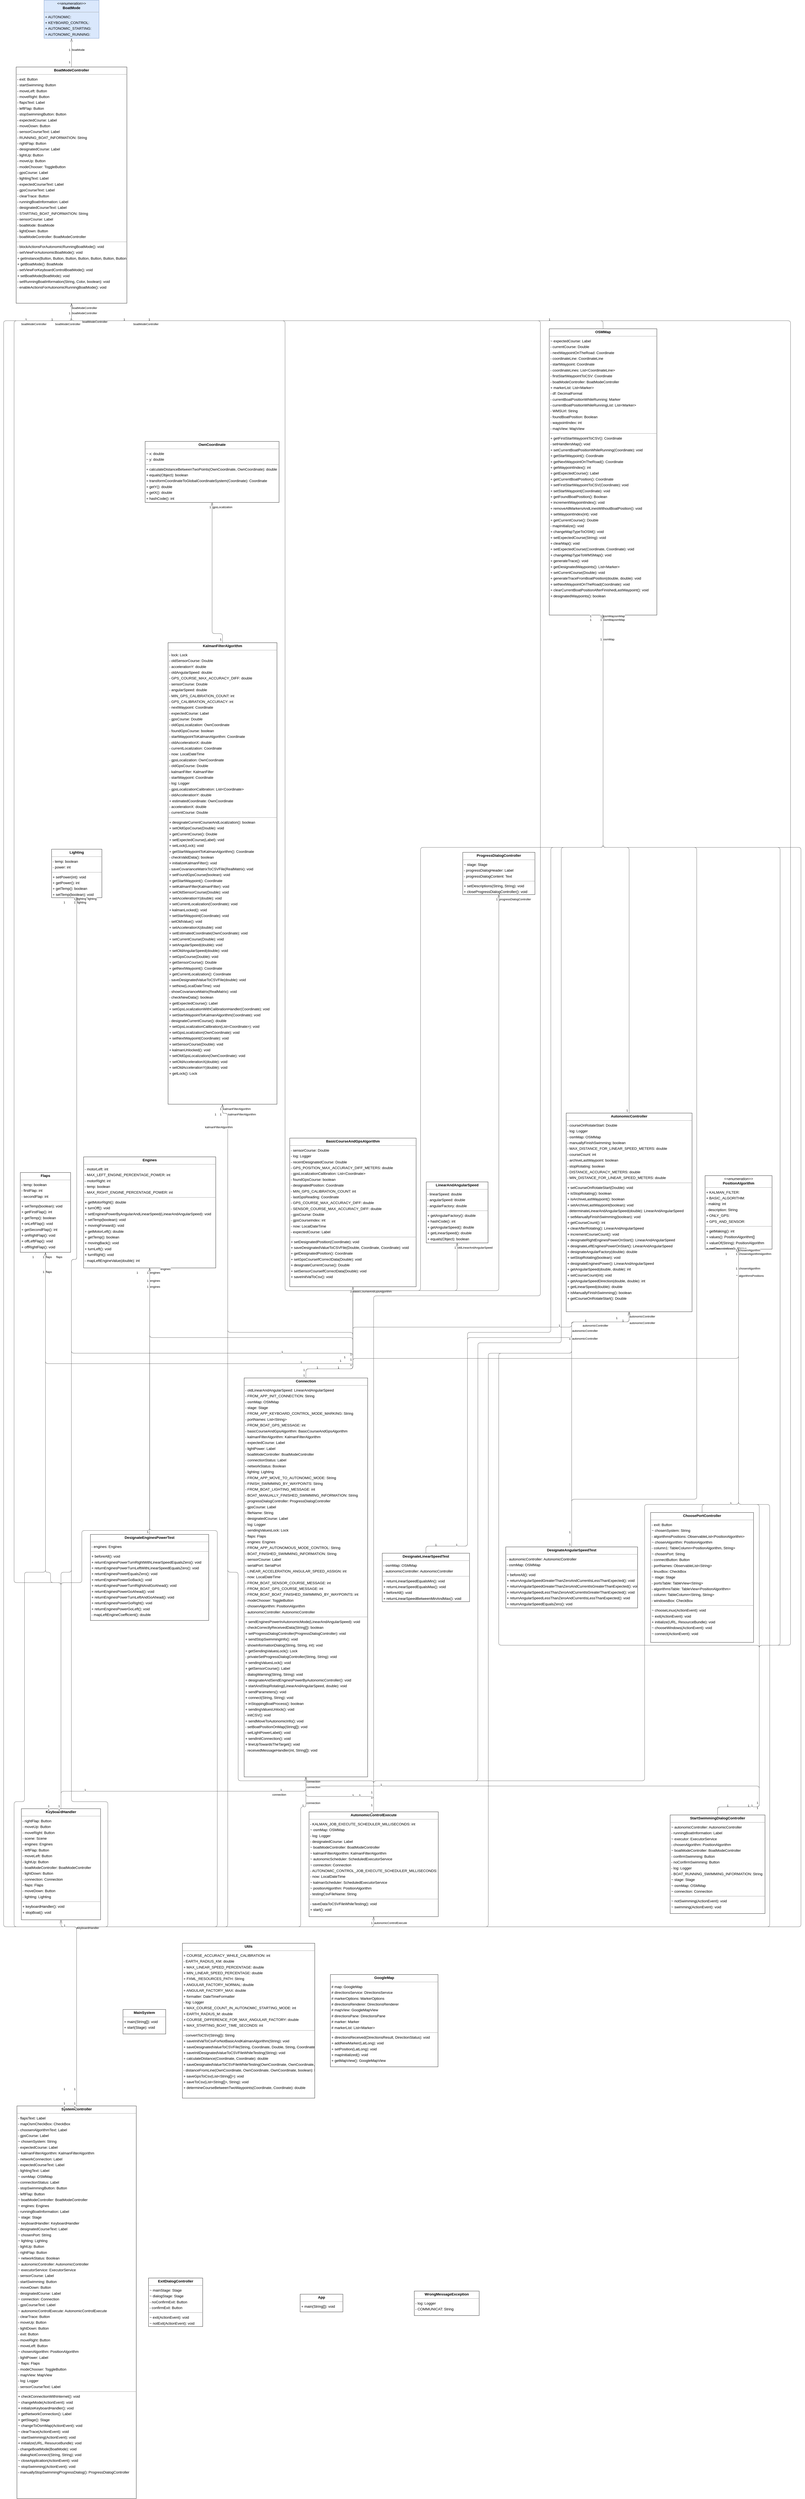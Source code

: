 <mxfile version="27.1.5">
  <diagram id="NFWfMm8axp78TM-evnPM" name="Strona-1">
    <mxGraphModel dx="1691" dy="728" grid="1" gridSize="10" guides="1" tooltips="1" connect="1" arrows="1" fold="1" page="0" pageScale="1" pageWidth="1169" pageHeight="827" background="none" math="0" shadow="0">
      <root>
        <mxCell id="0" />
        <mxCell id="1" parent="0" />
        <mxCell id="node13" value="&lt;p style=&quot;margin:0px;margin-top:4px;text-align:center;&quot;&gt;&lt;b&gt;App&lt;/b&gt;&lt;/p&gt;&lt;hr size=&quot;1&quot;/&gt;&lt;p style=&quot;margin:0 0 0 4px;line-height:1.6;&quot;&gt;+ main(String[]): void&lt;/p&gt;" style="verticalAlign=top;align=left;overflow=fill;fontSize=14;fontFamily=Helvetica;html=1;rounded=0;shadow=0;comic=0;labelBackgroundColor=none;strokeWidth=1;" parent="1" vertex="1">
          <mxGeometry x="945" y="8808" width="164" height="68" as="geometry" />
        </mxCell>
        <mxCell id="node5" value="&lt;p style=&quot;margin:0px;margin-top:4px;text-align:center;&quot;&gt;&lt;b&gt;AutonomicControlExecute&lt;/b&gt;&lt;/p&gt;&lt;hr size=&quot;1&quot;/&gt;&lt;p style=&quot;margin:0 0 0 4px;line-height:1.6;&quot;&gt;- KALMAN_JOB_EXECUTE_SCHEDULER_MILLISECONDS: int&lt;br/&gt;~ osmMap: OSMMap&lt;br/&gt;- log: Logger&lt;br/&gt;- designatedCourse: Label&lt;br/&gt;~ boatModeController: BoatModeController&lt;br/&gt;~ kalmanFilterAlgorithm: KalmanFilterAlgorithm&lt;br/&gt;~ autonomicScheduler: ScheduledExecutorService&lt;br/&gt;~ connection: Connection&lt;br/&gt;- AUTONOMIC_CONTROL_JOB_EXECUTE_SCHEDULER_MILLISECONDS: int&lt;br/&gt;- now: LocalDateTime&lt;br/&gt;~ kalmanScheduler: ScheduledExecutorService&lt;br/&gt;~ positionAlgorithm: PositionAlgorithm&lt;br/&gt;- testingCsvFileName: String&lt;/p&gt;&lt;hr size=&quot;1&quot;/&gt;&lt;p style=&quot;margin:0 0 0 4px;line-height:1.6;&quot;&gt;- saveDataToCSVFileWhileTesting(): void&lt;br/&gt;+ start(): void&lt;/p&gt;" style="verticalAlign=top;align=left;overflow=fill;fontSize=14;fontFamily=Helvetica;html=1;rounded=0;shadow=0;comic=0;labelBackgroundColor=none;strokeWidth=1;" parent="1" vertex="1">
          <mxGeometry x="979" y="6958" width="496" height="402" as="geometry" />
        </mxCell>
        <mxCell id="node8" value="&lt;p style=&quot;margin:0px;margin-top:4px;text-align:center;&quot;&gt;&lt;b&gt;AutonomicController&lt;/b&gt;&lt;/p&gt;&lt;hr size=&quot;1&quot;/&gt;&lt;p style=&quot;margin:0 0 0 4px;line-height:1.6;&quot;&gt;- courseOnRotateStart: Double&lt;br/&gt;- log: Logger&lt;br/&gt;- osmMap: OSMMap&lt;br/&gt;- manuallyFinishSwimming: boolean&lt;br/&gt;- MAX_DISTANCE_FOR_LINEAR_SPEED_METERS: double&lt;br/&gt;- courseCount: int&lt;br/&gt;- archiveLastWaypoint: boolean&lt;br/&gt;- stopRotating: boolean&lt;br/&gt;- DISTANCE_ACCURACY_METERS: double&lt;br/&gt;- MIN_DISTANCE_FOR_LINEAR_SPEED_METERS: double&lt;/p&gt;&lt;hr size=&quot;1&quot;/&gt;&lt;p style=&quot;margin:0 0 0 4px;line-height:1.6;&quot;&gt;+ setCourseOnRotateStart(Double): void&lt;br/&gt;+ isStopRotating(): boolean&lt;br/&gt;+ isArchiveLastWaypoint(): boolean&lt;br/&gt;+ setArchiveLastWaypoint(boolean): void&lt;br/&gt;- determinateLinearAndAngularSpeed(double): LinearAndAngularSpeed&lt;br/&gt;+ setManuallyFinishSwimming(boolean): void&lt;br/&gt;+ getCourseCount(): int&lt;br/&gt;+ clearAfterRotating(): LinearAndAngularSpeed&lt;br/&gt;+ incrementCourseCount(): void&lt;br/&gt;+ designateRightEnginesPowerOnStart(): LinearAndAngularSpeed&lt;br/&gt;+ designateLeftEnginesPowerOnStart(): LinearAndAngularSpeed&lt;br/&gt;+ designateAngularFactory(double): double&lt;br/&gt;+ setStopRotating(boolean): void&lt;br/&gt;+ designateEnginesPower(): LinearAndAngularSpeed&lt;br/&gt;+ getAngularSpeed(double, double): int&lt;br/&gt;+ setCourseCount(int): void&lt;br/&gt;+ getAngularSpeedDirection(double, double): int&lt;br/&gt;+ getLinearSpeed(double): double&lt;br/&gt;+ isManuallyFinishSwimming(): boolean&lt;br/&gt;+ getCourseOnRotateStart(): Double&lt;/p&gt;" style="verticalAlign=top;align=left;overflow=fill;fontSize=14;fontFamily=Helvetica;html=1;rounded=0;shadow=0;comic=0;labelBackgroundColor=none;strokeWidth=1;" parent="1" vertex="1">
          <mxGeometry x="1966" y="4278" width="483" height="762" as="geometry" />
        </mxCell>
        <mxCell id="node24" value="&lt;p style=&quot;margin:0px;margin-top:4px;text-align:center;&quot;&gt;&lt;b&gt;BasicCourseAndGpsAlgorithm&lt;/b&gt;&lt;/p&gt;&lt;hr size=&quot;1&quot;/&gt;&lt;p style=&quot;margin:0 0 0 4px;line-height:1.6;&quot;&gt;- sensorCourse: Double&lt;br/&gt;- log: Logger&lt;br/&gt;- recentDesignatedCourse: Double&lt;br/&gt;- GPS_POSITION_MAX_ACCURACY_DIFF_METERS: double&lt;br/&gt;- gpsLocalizationCalibration: List&amp;lt;Coordinate&amp;gt;&lt;br/&gt;- foundGpsCourse: boolean&lt;br/&gt;- designatedPosition: Coordinate&lt;br/&gt;- MIN_GPS_CALIBRATION_COUNT: int&lt;br/&gt;- lastGpsReading: Coordinate&lt;br/&gt;- GPS_COURSE_MAX_ACCURACY_DIFF: double&lt;br/&gt;- SENSOR_COURSE_MAX_ACCURACY_DIFF: double&lt;br/&gt;- gpsCourse: Double&lt;br/&gt;- gpsCourseIndex: int&lt;br/&gt;- now: LocalDateTime&lt;br/&gt;- expectedCourse: Label&lt;/p&gt;&lt;hr size=&quot;1&quot;/&gt;&lt;p style=&quot;margin:0 0 0 4px;line-height:1.6;&quot;&gt;+ setDesignatedPosition(Coordinate): void&lt;br/&gt;+ saveDesignatedValueToCSVFile(Double, Coordinate, Coordinate): void&lt;br/&gt;+ getDesignatedPosition(): Coordinate&lt;br/&gt;+ setGpsCourseIfCorrectData(Double): void&lt;br/&gt;+ designateCurrentCourse(): Double&lt;br/&gt;+ setSensorCourseIfCorrectData(Double): void&lt;br/&gt;+ saveInitValToCsv(): void&lt;/p&gt;" style="verticalAlign=top;align=left;overflow=fill;fontSize=14;fontFamily=Helvetica;html=1;rounded=0;shadow=0;comic=0;labelBackgroundColor=none;strokeWidth=1;" parent="1" vertex="1">
          <mxGeometry x="905" y="4374" width="485" height="570" as="geometry" />
        </mxCell>
        <mxCell id="node12" value="&lt;p style=&quot;margin:0px;margin-top:4px;text-align:center;&quot;&gt;&lt;i&gt;&amp;lt;&amp;lt;enumeration&amp;gt;&amp;gt;&lt;/i&gt;&lt;br&gt;&lt;b&gt;BoatMode&lt;/b&gt;&lt;/p&gt;&lt;hr size=&quot;1&quot;&gt;&lt;p style=&quot;margin:0 0 0 4px;line-height:1.6;&quot;&gt;+ AUTONOMIC: &lt;br&gt;+ KEYBOARD_CONTROL: &lt;br&gt;+ AUTONOMIC_STARTING: &lt;br&gt;+ AUTONOMIC_RUNNING:&lt;/p&gt;" style="verticalAlign=top;align=left;overflow=fill;fontSize=14;fontFamily=Helvetica;html=1;rounded=0;shadow=0;comic=0;labelBackgroundColor=none;strokeWidth=1;fillColor=#dae8fc;strokeColor=#6c8ebf;" parent="1" vertex="1">
          <mxGeometry x="-38" y="10" width="211" height="146" as="geometry" />
        </mxCell>
        <mxCell id="node20" value="&lt;p style=&quot;margin:0px;margin-top:4px;text-align:center;&quot;&gt;&lt;b&gt;BoatModeController&lt;/b&gt;&lt;/p&gt;&lt;hr size=&quot;1&quot;/&gt;&lt;p style=&quot;margin:0 0 0 4px;line-height:1.6;&quot;&gt;- exit: Button&lt;br/&gt;- startSwimming: Button&lt;br/&gt;- moveLeft: Button&lt;br/&gt;- moveRight: Button&lt;br/&gt;- flapsText: Label&lt;br/&gt;- leftFlap: Button&lt;br/&gt;- stopSwimmingButton: Button&lt;br/&gt;- expectedCourse: Label&lt;br/&gt;- moveDown: Button&lt;br/&gt;- sensorCourseText: Label&lt;br/&gt;- RUNNING_BOAT_INFORMATION: String&lt;br/&gt;- rightFlap: Button&lt;br/&gt;- designatedCourse: Label&lt;br/&gt;- lightUp: Button&lt;br/&gt;- moveUp: Button&lt;br/&gt;- modeChooser: ToggleButton&lt;br/&gt;- gpsCourse: Label&lt;br/&gt;- lightingText: Label&lt;br/&gt;- expectedCourseText: Label&lt;br/&gt;- gpsCourseText: Label&lt;br/&gt;- clearTrace: Button&lt;br/&gt;- runningBoatInformation: Label&lt;br/&gt;- designatedCourseText: Label&lt;br/&gt;- STARTING_BOAT_INFORMATION: String&lt;br/&gt;- sensorCourse: Label&lt;br/&gt;- boatMode: BoatMode&lt;br/&gt;- lightDown: Button&lt;br/&gt;- boatModeController: BoatModeController&lt;/p&gt;&lt;hr size=&quot;1&quot;/&gt;&lt;p style=&quot;margin:0 0 0 4px;line-height:1.6;&quot;&gt;- blockActionsForAutonomicRunningBoatMode(): void&lt;br/&gt;- setViewForAutonomicBoatMode(): void&lt;br/&gt;+ getInstance(Button, Button, Button, Button, Button, Button, Button, Button, Label, Label, Button, Button, ToggleButton, Button, Label, Button, Label, Label, Label, Label, Label, Label, Label, Label): BoatModeController&lt;br/&gt;+ getBoatMode(): BoatMode&lt;br/&gt;- setViewForKeyboardControlBoatMode(): void&lt;br/&gt;+ setBoatMode(BoatMode): void&lt;br/&gt;- setRunningBoatInformation(String, Color, boolean): void&lt;br/&gt;- enableActionsForAutonomicRunningBoatMode(): void&lt;/p&gt;" style="verticalAlign=top;align=left;overflow=fill;fontSize=14;fontFamily=Helvetica;html=1;rounded=0;shadow=0;comic=0;labelBackgroundColor=none;strokeWidth=1;" parent="1" vertex="1">
          <mxGeometry x="-145" y="266" width="425" height="906" as="geometry" />
        </mxCell>
        <mxCell id="node17" value="&lt;p style=&quot;margin:0px;margin-top:4px;text-align:center;&quot;&gt;&lt;b&gt;ChoosePortController&lt;/b&gt;&lt;/p&gt;&lt;hr size=&quot;1&quot;/&gt;&lt;p style=&quot;margin:0 0 0 4px;line-height:1.6;&quot;&gt;- exit: Button&lt;br/&gt;~ chosenSystem: String&lt;br/&gt;- algorithmsPositions: ObservableList&amp;lt;PositionAlgorithm&amp;gt;&lt;br/&gt;~ chosenAlgorithm: PositionAlgorithm&lt;br/&gt;- column1: TableColumn&amp;lt;PositionAlgorithm, String&amp;gt;&lt;br/&gt;~ chosenPort: String&lt;br/&gt;- connectButton: Button&lt;br/&gt;- portNames: ObservableList&amp;lt;String&amp;gt;&lt;br/&gt;- linuxBox: CheckBox&lt;br/&gt;~ stage: Stage&lt;br/&gt;- portsTable: TableView&amp;lt;String&amp;gt;&lt;br/&gt;- algorithmsTable: TableView&amp;lt;PositionAlgorithm&amp;gt;&lt;br/&gt;- column: TableColumn&amp;lt;String, String&amp;gt;&lt;br/&gt;- windowsBox: CheckBox&lt;/p&gt;&lt;hr size=&quot;1&quot;/&gt;&lt;p style=&quot;margin:0 0 0 4px;line-height:1.6;&quot;&gt;~ chooseLinux(ActionEvent): void&lt;br/&gt;~ exit(ActionEvent): void&lt;br/&gt;+ initialize(URL, ResourceBundle): void&lt;br/&gt;~ chooseWindows(ActionEvent): void&lt;br/&gt;~ connect(ActionEvent): void&lt;/p&gt;" style="verticalAlign=top;align=left;overflow=fill;fontSize=14;fontFamily=Helvetica;html=1;rounded=0;shadow=0;comic=0;labelBackgroundColor=none;strokeWidth=1;" parent="1" vertex="1">
          <mxGeometry x="2290" y="5810" width="395" height="498" as="geometry" />
        </mxCell>
        <mxCell id="node1" value="&lt;p style=&quot;margin:0px;margin-top:4px;text-align:center;&quot;&gt;&lt;b&gt;Connection&lt;/b&gt;&lt;/p&gt;&lt;hr size=&quot;1&quot;/&gt;&lt;p style=&quot;margin:0 0 0 4px;line-height:1.6;&quot;&gt;- oldLinearAndAngularSpeed: LinearAndAngularSpeed&lt;br/&gt;- FROM_APP_INIT_CONNECTION: String&lt;br/&gt;- osmMap: OSMMap&lt;br/&gt;- stage: Stage&lt;br/&gt;- FROM_APP_KEYBOARD_CONTROL_MODE_MARKING: String&lt;br/&gt;- portNames: List&amp;lt;String&amp;gt;&lt;br/&gt;- FROM_BOAT_GPS_MESSAGE: int&lt;br/&gt;- basicCourseAndGpsAlgorithm: BasicCourseAndGpsAlgorithm&lt;br/&gt;- kalmanFilterAlgorithm: KalmanFilterAlgorithm&lt;br/&gt;- expectedCourse: Label&lt;br/&gt;- lightPower: Label&lt;br/&gt;- boatModeController: BoatModeController&lt;br/&gt;- connectionStatus: Label&lt;br/&gt;- networkStatus: Boolean&lt;br/&gt;- lighting: Lighting&lt;br/&gt;- FROM_APP_MOVE_TO_AUTONOMIC_MODE: String&lt;br/&gt;- FINISH_SWIMMING_BY_WAYPOINTS: String&lt;br/&gt;- FROM_BOAT_LIGHTING_MESSAGE: int&lt;br/&gt;- BOAT_MANUALLY_FINISHED_SWIMMING_INFORMATION: String&lt;br/&gt;- progressDialogController: ProgressDialogController&lt;br/&gt;- gpsCourse: Label&lt;br/&gt;- fileName: String&lt;br/&gt;- designatedCourse: Label&lt;br/&gt;- log: Logger&lt;br/&gt;- sendingValuesLock: Lock&lt;br/&gt;- flaps: Flaps&lt;br/&gt;- engines: Engines&lt;br/&gt;- FROM_APP_AUTONOMOUS_MODE_CONTROL: String&lt;br/&gt;- BOAT_FINISHED_SWIMMING_INFORMATION: String&lt;br/&gt;- sensorCourse: Label&lt;br/&gt;- serialPort: SerialPort&lt;br/&gt;- LINEAR_ACCELERATION_ANGULAR_SPEED_ASSIGN: int&lt;br/&gt;- now: LocalDateTime&lt;br/&gt;- FROM_BOAT_SENSOR_COURSE_MESSAGE: int&lt;br/&gt;- FROM_BOAT_GPS_COURSE_MESSAGE: int&lt;br/&gt;- FROM_BOAT_BOAT_FINISHED_SWIMMING_BY_WAYPOINTS: int&lt;br/&gt;- modeChooser: ToggleButton&lt;br/&gt;- chosenAlgorithm: PositionAlgorithm&lt;br/&gt;- autonomicController: AutonomicController&lt;/p&gt;&lt;hr size=&quot;1&quot;/&gt;&lt;p style=&quot;margin:0 0 0 4px;line-height:1.6;&quot;&gt;+ sendEnginesPowerInAutonomicMode(LinearAndAngularSpeed): void&lt;br/&gt;- checkCorrectlyReceivedData(String[]): boolean&lt;br/&gt;+ setProgressDialogController(ProgressDialogController): void&lt;br/&gt;+ sendStopSwimmingInfo(): void&lt;br/&gt;- showInformationDialog(String, String, int): void&lt;br/&gt;+ getSendingValuesLock(): Lock&lt;br/&gt;- privateSetProgressDialogController(String, String): void&lt;br/&gt;+ sendingValuesLock(): void&lt;br/&gt;+ getSensorCourse(): Label&lt;br/&gt;- dialogWarning(String, String): void&lt;br/&gt;+ designateAndSendEnginesPowerByAutonomicController(): void&lt;br/&gt;+ startAndStopRotating(LinearAndAngularSpeed, double): void&lt;br/&gt;+ sendParameters(): void&lt;br/&gt;+ connect(String, String): void&lt;br/&gt;+ inStoppingBoatProcess(): boolean&lt;br/&gt;+ sendingValuesUnlock(): void&lt;br/&gt;- initCSV(): void&lt;br/&gt;+ sendMoveToAutonomicInfo(): void&lt;br/&gt;- setBoatPositionOnMap(String[]): void&lt;br/&gt;- setLightPowerLabel(): void&lt;br/&gt;+ sendInitConnection(): void&lt;br/&gt;+ lineUpTowardsTheTarget(): void&lt;br/&gt;- receivedMessageHandler(int, String[]): void&lt;/p&gt;" style="verticalAlign=top;align=left;overflow=fill;fontSize=14;fontFamily=Helvetica;html=1;rounded=0;shadow=0;comic=0;labelBackgroundColor=none;strokeWidth=1;" parent="1" vertex="1">
          <mxGeometry x="730" y="5294" width="474" height="1530" as="geometry" />
        </mxCell>
        <mxCell id="node18" value="&lt;p style=&quot;margin:0px;margin-top:4px;text-align:center;&quot;&gt;&lt;b&gt;DesignateAngularSpeedTest&lt;/b&gt;&lt;/p&gt;&lt;hr size=&quot;1&quot;/&gt;&lt;p style=&quot;margin:0 0 0 4px;line-height:1.6;&quot;&gt;- autonomicController: AutonomicController&lt;br/&gt;- osmMap: OSMMap&lt;/p&gt;&lt;hr size=&quot;1&quot;/&gt;&lt;p style=&quot;margin:0 0 0 4px;line-height:1.6;&quot;&gt;+ beforeAll(): void&lt;br/&gt;+ returnAngularSpeedGreaterThanZeroAndCurrentIsLessThanExpected(): void&lt;br/&gt;+ returnAngularSpeedGreaterThanZeroAndCurrentIsGreaterThanExpected(): void&lt;br/&gt;+ returnAngularSpeedLessThanZeroAndCurrentIsGreaterThanExpected(): void&lt;br/&gt;+ returnAngularSpeedLessThanZeroAndCurrentIsLessThanExpected(): void&lt;br/&gt;+ returnAngularSpeedEqualsZero(): void&lt;/p&gt;" style="verticalAlign=top;align=left;overflow=fill;fontSize=14;fontFamily=Helvetica;html=1;rounded=0;shadow=0;comic=0;labelBackgroundColor=none;strokeWidth=1;" parent="1" vertex="1">
          <mxGeometry x="1734" y="5942" width="506" height="234" as="geometry" />
        </mxCell>
        <mxCell id="node15" value="&lt;p style=&quot;margin:0px;margin-top:4px;text-align:center;&quot;&gt;&lt;b&gt;DesignateEnginesPowerTest&lt;/b&gt;&lt;/p&gt;&lt;hr size=&quot;1&quot;/&gt;&lt;p style=&quot;margin:0 0 0 4px;line-height:1.6;&quot;&gt;- engines: Engines&lt;/p&gt;&lt;hr size=&quot;1&quot;/&gt;&lt;p style=&quot;margin:0 0 0 4px;line-height:1.6;&quot;&gt;+ beforeAll(): void&lt;br/&gt;+ returnEnginesPowerTurnRightWithLinearSpeedEqualsZero(): void&lt;br/&gt;+ returnEnginesPowerTurnLeftWithLinearSpeedEqualsZero(): void&lt;br/&gt;+ returnEnginesPowerEqualsZero(): void&lt;br/&gt;+ returnEnginesPowerGoBack(): void&lt;br/&gt;+ returnEnginesPowerTurnRightAndGoAhead(): void&lt;br/&gt;+ returnEnginesPowerGoAhead(): void&lt;br/&gt;+ returnEnginesPowerTurnLeftAndGoAhead(): void&lt;br/&gt;+ returnEnginesPowerGoRight(): void&lt;br/&gt;+ returnEnginesPowerGoLeft(): void&lt;br/&gt;- mapLeftEngineCoefficient(): double&lt;/p&gt;" style="verticalAlign=top;align=left;overflow=fill;fontSize=14;fontFamily=Helvetica;html=1;rounded=0;shadow=0;comic=0;labelBackgroundColor=none;strokeWidth=1;" parent="1" vertex="1">
          <mxGeometry x="140" y="5894" width="454" height="330" as="geometry" />
        </mxCell>
        <mxCell id="node6" value="&lt;p style=&quot;margin:0px;margin-top:4px;text-align:center;&quot;&gt;&lt;b&gt;DesignateLinearSpeedTest&lt;/b&gt;&lt;/p&gt;&lt;hr size=&quot;1&quot;/&gt;&lt;p style=&quot;margin:0 0 0 4px;line-height:1.6;&quot;&gt;- osmMap: OSMMap&lt;br/&gt;- autonomicController: AutonomicController&lt;/p&gt;&lt;hr size=&quot;1&quot;/&gt;&lt;p style=&quot;margin:0 0 0 4px;line-height:1.6;&quot;&gt;+ returnLinearSpeedEqualsMin(): void&lt;br/&gt;+ returnLinearSpeedEqualsMax(): void&lt;br/&gt;+ beforeAll(): void&lt;br/&gt;+ returnLinearSpeedBetweenMinAndMax(): void&lt;/p&gt;" style="verticalAlign=top;align=left;overflow=fill;fontSize=14;fontFamily=Helvetica;html=1;rounded=0;shadow=0;comic=0;labelBackgroundColor=none;strokeWidth=1;" parent="1" vertex="1">
          <mxGeometry x="1260" y="5966" width="335" height="186" as="geometry" />
        </mxCell>
        <mxCell id="node25" value="&lt;p style=&quot;margin:0px;margin-top:4px;text-align:center;&quot;&gt;&lt;b&gt;Engines&lt;/b&gt;&lt;/p&gt;&lt;hr size=&quot;1&quot;/&gt;&lt;p style=&quot;margin:0 0 0 4px;line-height:1.6;&quot;&gt;- motorLeft: int&lt;br/&gt;- MAX_LEFT_ENGINE_PERCENTAGE_POWER: int&lt;br/&gt;- motorRight: int&lt;br/&gt;- temp: boolean&lt;br/&gt;- MAX_RIGHT_ENGINE_PERCENTAGE_POWER: int&lt;/p&gt;&lt;hr size=&quot;1&quot;/&gt;&lt;p style=&quot;margin:0 0 0 4px;line-height:1.6;&quot;&gt;+ getMotorRight(): double&lt;br/&gt;+ turnOff(): void&lt;br/&gt;+ setEnginesPowerByAngularAndLinearSpeed(LinearAndAngularSpeed): void&lt;br/&gt;+ setTemp(boolean): void&lt;br/&gt;+ movingForward(): void&lt;br/&gt;+ getMotorLeft(): double&lt;br/&gt;+ getTemp(): boolean&lt;br/&gt;+ movingBack(): void&lt;br/&gt;+ turnLeft(): void&lt;br/&gt;+ turnRight(): void&lt;br/&gt;- mapLeftEngineValue(double): int&lt;/p&gt;" style="verticalAlign=top;align=left;overflow=fill;fontSize=14;fontFamily=Helvetica;html=1;rounded=0;shadow=0;comic=0;labelBackgroundColor=none;strokeWidth=1;" parent="1" vertex="1">
          <mxGeometry x="114" y="4446" width="507" height="426" as="geometry" />
        </mxCell>
        <mxCell id="node23" value="&lt;p style=&quot;margin:0px;margin-top:4px;text-align:center;&quot;&gt;&lt;b&gt;ExitDialogController&lt;/b&gt;&lt;/p&gt;&lt;hr size=&quot;1&quot;/&gt;&lt;p style=&quot;margin:0 0 0 4px;line-height:1.6;&quot;&gt;~ mainStage: Stage&lt;br/&gt;~ dialogStage: Stage&lt;br/&gt;- noConfirmExit: Button&lt;br/&gt;- confirmExit: Button&lt;/p&gt;&lt;hr size=&quot;1&quot;/&gt;&lt;p style=&quot;margin:0 0 0 4px;line-height:1.6;&quot;&gt;~ exit(ActionEvent): void&lt;br/&gt;~ notExit(ActionEvent): void&lt;/p&gt;" style="verticalAlign=top;align=left;overflow=fill;fontSize=14;fontFamily=Helvetica;html=1;rounded=0;shadow=0;comic=0;labelBackgroundColor=none;strokeWidth=1;" parent="1" vertex="1">
          <mxGeometry x="363" y="8746" width="208" height="186" as="geometry" />
        </mxCell>
        <mxCell id="node22" value="&lt;p style=&quot;margin:0px;margin-top:4px;text-align:center;&quot;&gt;&lt;b&gt;Flaps&lt;/b&gt;&lt;/p&gt;&lt;hr size=&quot;1&quot;/&gt;&lt;p style=&quot;margin:0 0 0 4px;line-height:1.6;&quot;&gt;- temp: boolean&lt;br/&gt;- firstFlap: int&lt;br/&gt;- secondFlap: int&lt;/p&gt;&lt;hr size=&quot;1&quot;/&gt;&lt;p style=&quot;margin:0 0 0 4px;line-height:1.6;&quot;&gt;+ setTemp(boolean): void&lt;br/&gt;+ getFirstFlap(): int&lt;br/&gt;+ getTemp(): boolean&lt;br/&gt;+ onLeftFlap(): void&lt;br/&gt;+ getSecondFlap(): int&lt;br/&gt;+ onRightFlap(): void&lt;br/&gt;+ offLeftFlap(): void&lt;br/&gt;+ offRightFlap(): void&lt;/p&gt;" style="verticalAlign=top;align=left;overflow=fill;fontSize=14;fontFamily=Helvetica;html=1;rounded=0;shadow=0;comic=0;labelBackgroundColor=none;strokeWidth=1;" parent="1" vertex="1">
          <mxGeometry x="-129" y="4506" width="193" height="306" as="geometry" />
        </mxCell>
        <mxCell id="node7" value="&lt;p style=&quot;margin:0px;margin-top:4px;text-align:center;&quot;&gt;&lt;b&gt;GoogleMap&lt;/b&gt;&lt;/p&gt;&lt;hr size=&quot;1&quot;/&gt;&lt;p style=&quot;margin:0 0 0 4px;line-height:1.6;&quot;&gt;# map: GoogleMap&lt;br/&gt;# directionsService: DirectionsService&lt;br/&gt;# markerOptions: MarkerOptions&lt;br/&gt;# directionsRenderer: DirectionsRenderer&lt;br/&gt;# mapView: GoogleMapView&lt;br/&gt;# directionsPane: DirectionsPane&lt;br/&gt;# marker: Marker&lt;br/&gt;# markerList: List&amp;lt;Marker&amp;gt;&lt;/p&gt;&lt;hr size=&quot;1&quot;/&gt;&lt;p style=&quot;margin:0 0 0 4px;line-height:1.6;&quot;&gt;+ directionsReceived(DirectionsResult, DirectionStatus): void&lt;br/&gt;+ addNewMarker(LatLong): void&lt;br/&gt;+ setPosition(LatLong): void&lt;br/&gt;+ mapInitialized(): void&lt;br/&gt;+ getMapView(): GoogleMapView&lt;/p&gt;" style="verticalAlign=top;align=left;overflow=fill;fontSize=14;fontFamily=Helvetica;html=1;rounded=0;shadow=0;comic=0;labelBackgroundColor=none;strokeWidth=1;" parent="1" vertex="1">
          <mxGeometry x="1061" y="7582" width="413" height="354" as="geometry" />
        </mxCell>
        <mxCell id="node10" value="&lt;p style=&quot;margin:0px;margin-top:4px;text-align:center;&quot;&gt;&lt;b&gt;KalmanFilterAlgorithm&lt;/b&gt;&lt;/p&gt;&lt;hr size=&quot;1&quot;/&gt;&lt;p style=&quot;margin:0 0 0 4px;line-height:1.6;&quot;&gt;- lock: Lock&lt;br/&gt;- oldSensorCourse: Double&lt;br/&gt;- accelerationY: double&lt;br/&gt;- oldAngularSpeed: double&lt;br/&gt;- GPS_COURSE_MAX_ACCURACY_DIFF: double&lt;br/&gt;- sensorCourse: Double&lt;br/&gt;- angularSpeed: double&lt;br/&gt;- MIN_GPS_CALIBRATION_COUNT: int&lt;br/&gt;- GPS_CALIBRATION_ACCURACY: int&lt;br/&gt;- nextWaypoint: Coordinate&lt;br/&gt;- expectedCourse: Label&lt;br/&gt;- gpsCourse: Double&lt;br/&gt;- oldGpsLocalization: OwnCoordinate&lt;br/&gt;- foundGpsCourse: boolean&lt;br/&gt;- startWaypointToKalmanAlgorithm: Coordinate&lt;br/&gt;- oldAccelerationX: double&lt;br/&gt;- currentLocalization: Coordinate&lt;br/&gt;- now: LocalDateTime&lt;br/&gt;- gpsLocalization: OwnCoordinate&lt;br/&gt;- oldGpsCourse: Double&lt;br/&gt;- kalmanFilter: KalmanFilter&lt;br/&gt;- startWaypoint: Coordinate&lt;br/&gt;- log: Logger&lt;br/&gt;- gpsLocalizationCalibration: List&amp;lt;Coordinate&amp;gt;&lt;br/&gt;- oldAccelerationY: double&lt;br/&gt;+ estimatedCoordinate: OwnCoordinate&lt;br/&gt;- accelerationX: double&lt;br/&gt;- currentCourse: Double&lt;/p&gt;&lt;hr size=&quot;1&quot;/&gt;&lt;p style=&quot;margin:0 0 0 4px;line-height:1.6;&quot;&gt;+ designateCurrentCourseAndLocalization(): boolean&lt;br/&gt;+ setOldGpsCourse(Double): void&lt;br/&gt;+ getCurrentCourse(): Double&lt;br/&gt;+ setExpectedCourse(Label): void&lt;br/&gt;+ setLock(Lock): void&lt;br/&gt;+ getStartWaypointToKalmanAlgorithm(): Coordinate&lt;br/&gt;- checkValidData(): boolean&lt;br/&gt;+ initializeKalmanFilter(): void&lt;br/&gt;- saveCovarianceMatrixToCSVFile(RealMatrix): void&lt;br/&gt;+ setFoundGpsCourse(boolean): void&lt;br/&gt;+ getStartWaypoint(): Coordinate&lt;br/&gt;+ setKalmanFilter(KalmanFilter): void&lt;br/&gt;+ setOldSensorCourse(Double): void&lt;br/&gt;+ setAccelerationY(double): void&lt;br/&gt;+ setCurrentLocalization(Coordinate): void&lt;br/&gt;+ kalmanLocked(): void&lt;br/&gt;+ setStartWaypoint(Coordinate): void&lt;br/&gt;- setOldValue(): void&lt;br/&gt;+ setAccelerationX(double): void&lt;br/&gt;+ setEstimatedCoordinate(OwnCoordinate): void&lt;br/&gt;+ setCurrentCourse(Double): void&lt;br/&gt;+ setAngularSpeed(double): void&lt;br/&gt;+ setOldAngularSpeed(double): void&lt;br/&gt;+ setGpsCourse(Double): void&lt;br/&gt;+ getSensorCourse(): Double&lt;br/&gt;+ getNextWaypoint(): Coordinate&lt;br/&gt;+ getCurrentLocalization(): Coordinate&lt;br/&gt;- saveDesignatedValueToCSVFile(double): void&lt;br/&gt;+ setNow(LocalDateTime): void&lt;br/&gt;- showCovarianceMatrix(RealMatrix): void&lt;br/&gt;- checkNewData(): boolean&lt;br/&gt;+ getExpectedCourse(): Label&lt;br/&gt;+ setGpsLocalizationWithCalibrationHandler(Coordinate): void&lt;br/&gt;+ setStartWaypointToKalmanAlgorithm(Coordinate): void&lt;br/&gt;- designateCurrentCourse(): double&lt;br/&gt;+ setGpsLocalizationCalibration(List&amp;lt;Coordinate&amp;gt;): void&lt;br/&gt;+ setGpsLocalization(OwnCoordinate): void&lt;br/&gt;+ setNextWaypoint(Coordinate): void&lt;br/&gt;+ setSensorCourse(Double): void&lt;br/&gt;+ kalmanUnlocked(): void&lt;br/&gt;+ setOldGpsLocalization(OwnCoordinate): void&lt;br/&gt;+ setOldAccelerationX(double): void&lt;br/&gt;+ setOldAccelerationY(double): void&lt;br/&gt;+ getLock(): Lock&lt;/p&gt;" style="verticalAlign=top;align=left;overflow=fill;fontSize=14;fontFamily=Helvetica;html=1;rounded=0;shadow=0;comic=0;labelBackgroundColor=none;strokeWidth=1;" parent="1" vertex="1">
          <mxGeometry x="438" y="2474" width="418" height="1770" as="geometry" />
        </mxCell>
        <mxCell id="node3" value="&lt;p style=&quot;margin:0px;margin-top:4px;text-align:center;&quot;&gt;&lt;b&gt;KeyboardHandler&lt;/b&gt;&lt;/p&gt;&lt;hr size=&quot;1&quot;/&gt;&lt;p style=&quot;margin:0 0 0 4px;line-height:1.6;&quot;&gt;- rightFlap: Button&lt;br/&gt;- moveUp: Button&lt;br/&gt;- moveRight: Button&lt;br/&gt;- scene: Scene&lt;br/&gt;- engines: Engines&lt;br/&gt;- leftFlap: Button&lt;br/&gt;- moveLeft: Button&lt;br/&gt;- lightUp: Button&lt;br/&gt;- boatModeController: BoatModeController&lt;br/&gt;- lightDown: Button&lt;br/&gt;- connection: Connection&lt;br/&gt;- flaps: Flaps&lt;br/&gt;- moveDown: Button&lt;br/&gt;- lighting: Lighting&lt;/p&gt;&lt;hr size=&quot;1&quot;/&gt;&lt;p style=&quot;margin:0 0 0 4px;line-height:1.6;&quot;&gt;+ keyboardHandler(): void&lt;br/&gt;+ stopBoat(): void&lt;/p&gt;" style="verticalAlign=top;align=left;overflow=fill;fontSize=14;fontFamily=Helvetica;html=1;rounded=0;shadow=0;comic=0;labelBackgroundColor=none;strokeWidth=1;" parent="1" vertex="1">
          <mxGeometry x="-125" y="6946" width="304" height="426" as="geometry" />
        </mxCell>
        <mxCell id="node9" value="&lt;p style=&quot;margin:0px;margin-top:4px;text-align:center;&quot;&gt;&lt;b&gt;Lighting&lt;/b&gt;&lt;/p&gt;&lt;hr size=&quot;1&quot;/&gt;&lt;p style=&quot;margin:0 0 0 4px;line-height:1.6;&quot;&gt;- temp: boolean&lt;br/&gt;- power: int&lt;/p&gt;&lt;hr size=&quot;1&quot;/&gt;&lt;p style=&quot;margin:0 0 0 4px;line-height:1.6;&quot;&gt;+ setPower(int): void&lt;br/&gt;+ getPower(): int&lt;br/&gt;+ getTemp(): boolean&lt;br/&gt;+ setTemp(boolean): void&lt;/p&gt;" style="verticalAlign=top;align=left;overflow=fill;fontSize=14;fontFamily=Helvetica;html=1;rounded=0;shadow=0;comic=0;labelBackgroundColor=none;strokeWidth=1;" parent="1" vertex="1">
          <mxGeometry x="-9" y="3266" width="193" height="186" as="geometry" />
        </mxCell>
        <mxCell id="node0" value="&lt;p style=&quot;margin:0px;margin-top:4px;text-align:center;&quot;&gt;&lt;b&gt;LinearAndAngularSpeed&lt;/b&gt;&lt;/p&gt;&lt;hr size=&quot;1&quot;/&gt;&lt;p style=&quot;margin:0 0 0 4px;line-height:1.6;&quot;&gt;- linearSpeed: double&lt;br/&gt;- angularSpeed: double&lt;br/&gt;- angularFactory: double&lt;/p&gt;&lt;hr size=&quot;1&quot;/&gt;&lt;p style=&quot;margin:0 0 0 4px;line-height:1.6;&quot;&gt;+ getAngularFactory(): double&lt;br/&gt;+ hashCode(): int&lt;br/&gt;+ getAngularSpeed(): double&lt;br/&gt;+ getLinearSpeed(): double&lt;br/&gt;+ equals(Object): boolean&lt;/p&gt;" style="verticalAlign=top;align=left;overflow=fill;fontSize=14;fontFamily=Helvetica;html=1;rounded=0;shadow=0;comic=0;labelBackgroundColor=none;strokeWidth=1;" parent="1" vertex="1">
          <mxGeometry x="1429" y="4542" width="237" height="234" as="geometry" />
        </mxCell>
        <mxCell id="node26" value="&lt;p style=&quot;margin:0px;margin-top:4px;text-align:center;&quot;&gt;&lt;b&gt;MainSystem&lt;/b&gt;&lt;/p&gt;&lt;hr size=&quot;1&quot;/&gt;&lt;p style=&quot;margin:0 0 0 4px;line-height:1.6;&quot;&gt;+ main(String[]): void&lt;br/&gt;+ start(Stage): void&lt;/p&gt;" style="verticalAlign=top;align=left;overflow=fill;fontSize=14;fontFamily=Helvetica;html=1;rounded=0;shadow=0;comic=0;labelBackgroundColor=none;strokeWidth=1;" parent="1" vertex="1">
          <mxGeometry x="265" y="7716" width="164" height="94" as="geometry" />
        </mxCell>
        <mxCell id="node19" value="&lt;p style=&quot;margin:0px;margin-top:4px;text-align:center;&quot;&gt;&lt;b&gt;OSMMap&lt;/b&gt;&lt;/p&gt;&lt;hr size=&quot;1&quot;/&gt;&lt;p style=&quot;margin:0 0 0 4px;line-height:1.6;&quot;&gt;~ expectedCourse: Label&lt;br/&gt;- currentCourse: Double&lt;br/&gt;- nextWaypointOnTheRoad: Coordinate&lt;br/&gt;- coordinateLine: CoordinateLine&lt;br/&gt;- startWaypoint: Coordinate&lt;br/&gt;- coordinateLines: List&amp;lt;CoordinateLine&amp;gt;&lt;br/&gt;- firstStartWaypointToCSV: Coordinate&lt;br/&gt;- boatModeController: BoatModeController&lt;br/&gt;+ markerList: List&amp;lt;Marker&amp;gt;&lt;br/&gt;- df: DecimalFormat&lt;br/&gt;- currentBoatPositionWhileRunning: Marker&lt;br/&gt;- currentBoatPositionWhileRunningList: List&amp;lt;Marker&amp;gt;&lt;br/&gt;- WMSUrl: String&lt;br/&gt;- foundBoatPosition: Boolean&lt;br/&gt;- waypointIndex: int&lt;br/&gt;- mapView: MapView&lt;/p&gt;&lt;hr size=&quot;1&quot;/&gt;&lt;p style=&quot;margin:0 0 0 4px;line-height:1.6;&quot;&gt;+ getFirstStartWaypointToCSV(): Coordinate&lt;br/&gt;- setHandlersMap(): void&lt;br/&gt;+ setCurrentBoatPositionWhileRunning(Coordinate): void&lt;br/&gt;+ getStartWaypoint(): Coordinate&lt;br/&gt;+ getNextWaypointOnTheRoad(): Coordinate&lt;br/&gt;+ getWaypointIndex(): int&lt;br/&gt;+ getExpectedCourse(): Label&lt;br/&gt;+ getCurrentBoatPosition(): Coordinate&lt;br/&gt;+ setFirstStartWaypointToCSV(Coordinate): void&lt;br/&gt;+ setStartWaypoint(Coordinate): void&lt;br/&gt;+ getFoundBoatPosition(): Boolean&lt;br/&gt;+ incrementWaypointIndex(): void&lt;br/&gt;+ removeAllMarkersAndLinesWithoutBoatPosition(): void&lt;br/&gt;+ setWaypointIndex(int): void&lt;br/&gt;+ getCurrentCourse(): Double&lt;br/&gt;- mapInitialize(): void&lt;br/&gt;+ changeMapTypeToOSM(): void&lt;br/&gt;+ setExpectedCourse(String): void&lt;br/&gt;+ clearMap(): void&lt;br/&gt;+ setExpectedCourse(Coordinate, Coordinate): void&lt;br/&gt;+ changeMapTypeToWMSMap(): void&lt;br/&gt;+ generateTrace(): void&lt;br/&gt;+ getDesignatedWaypoints(): List&amp;lt;Marker&amp;gt;&lt;br/&gt;+ setCurrentCourse(Double): void&lt;br/&gt;+ generateTraceFromBoatPosition(double, double): void&lt;br/&gt;+ setNextWaypointOnTheRoad(Coordinate): void&lt;br/&gt;+ clearCurrentBoatPositionAfterFinishedLastWaypoint(): void&lt;br/&gt;+ designatedWaypoints(): boolean&lt;/p&gt;" style="verticalAlign=top;align=left;overflow=fill;fontSize=14;fontFamily=Helvetica;html=1;rounded=0;shadow=0;comic=0;labelBackgroundColor=none;strokeWidth=1;" parent="1" vertex="1">
          <mxGeometry x="1901" y="1270" width="413" height="1098" as="geometry" />
        </mxCell>
        <mxCell id="node11" value="&lt;p style=&quot;margin:0px;margin-top:4px;text-align:center;&quot;&gt;&lt;b&gt;OwnCoordinate&lt;/b&gt;&lt;/p&gt;&lt;hr size=&quot;1&quot;/&gt;&lt;p style=&quot;margin:0 0 0 4px;line-height:1.6;&quot;&gt;~ x: double&lt;br/&gt;~ y: double&lt;/p&gt;&lt;hr size=&quot;1&quot;/&gt;&lt;p style=&quot;margin:0 0 0 4px;line-height:1.6;&quot;&gt;+ calculateDistanceBetweenTwoPoints(OwnCoordinate, OwnCoordinate): double&lt;br/&gt;+ equals(Object): boolean&lt;br/&gt;+ transformCoordinateToGlobalCoordinateSystem(Coordinate): Coordinate&lt;br/&gt;+ getY(): double&lt;br/&gt;+ getX(): double&lt;br/&gt;+ hashCode(): int&lt;/p&gt;" style="verticalAlign=top;align=left;overflow=fill;fontSize=14;fontFamily=Helvetica;html=1;rounded=0;shadow=0;comic=0;labelBackgroundColor=none;strokeWidth=1;" parent="1" vertex="1">
          <mxGeometry x="350" y="1702" width="514" height="234" as="geometry" />
        </mxCell>
        <mxCell id="node27" value="&lt;p style=&quot;margin:0px;margin-top:4px;text-align:center;&quot;&gt;&lt;i&gt;&amp;lt;&amp;lt;enumeration&amp;gt;&amp;gt;&lt;/i&gt;&lt;br/&gt;&lt;b&gt;PositionAlgorithm&lt;/b&gt;&lt;/p&gt;&lt;hr size=&quot;1&quot;/&gt;&lt;p style=&quot;margin:0 0 0 4px;line-height:1.6;&quot;&gt;+ KALMAN_FILTER: &lt;br/&gt;+ BASIC_ALGORITHM: &lt;br/&gt;- making: int&lt;br/&gt;- description: String&lt;br/&gt;+ ONLY_GPS: &lt;br/&gt;+ GPS_AND_SENSOR: &lt;/p&gt;&lt;hr size=&quot;1&quot;/&gt;&lt;p style=&quot;margin:0 0 0 4px;line-height:1.6;&quot;&gt;+ getMaking(): int&lt;br/&gt;+ values(): PositionAlgorithm[]&lt;br/&gt;+ valueOf(String): PositionAlgorithm&lt;br/&gt;+ getDescription(): String&lt;/p&gt;" style="verticalAlign=top;align=left;overflow=fill;fontSize=14;fontFamily=Helvetica;html=1;rounded=0;shadow=0;comic=0;labelBackgroundColor=none;strokeWidth=1;" parent="1" vertex="1">
          <mxGeometry x="2499" y="4518" width="257" height="282" as="geometry" />
        </mxCell>
        <mxCell id="node16" value="&lt;p style=&quot;margin:0px;margin-top:4px;text-align:center;&quot;&gt;&lt;b&gt;ProgressDialogController&lt;/b&gt;&lt;/p&gt;&lt;hr size=&quot;1&quot;/&gt;&lt;p style=&quot;margin:0 0 0 4px;line-height:1.6;&quot;&gt;~ stage: Stage&lt;br/&gt;- progressDialogHeader: Label&lt;br/&gt;- progressDialogContent: Text&lt;/p&gt;&lt;hr size=&quot;1&quot;/&gt;&lt;p style=&quot;margin:0 0 0 4px;line-height:1.6;&quot;&gt;+ setDescriptions(String, String): void&lt;br/&gt;+ closeProgressDialogController(): void&lt;/p&gt;" style="verticalAlign=top;align=left;overflow=fill;fontSize=14;fontFamily=Helvetica;html=1;rounded=0;shadow=0;comic=0;labelBackgroundColor=none;strokeWidth=1;" parent="1" vertex="1">
          <mxGeometry x="1569" y="3278" width="277" height="162" as="geometry" />
        </mxCell>
        <mxCell id="node4" value="&lt;p style=&quot;margin:0px;margin-top:4px;text-align:center;&quot;&gt;&lt;b&gt;StartSwimmingDialogController&lt;/b&gt;&lt;/p&gt;&lt;hr size=&quot;1&quot;/&gt;&lt;p style=&quot;margin:0 0 0 4px;line-height:1.6;&quot;&gt;~ autonomicController: AutonomicController&lt;br/&gt;- runningBoatInformation: Label&lt;br/&gt;~ executor: ExecutorService&lt;br/&gt;- chosenAlgorithm: PositionAlgorithm&lt;br/&gt;~ boatModeController: BoatModeController&lt;br/&gt;- confirmSwimming: Button&lt;br/&gt;- noConfirmSwimming: Button&lt;br/&gt;- log: Logger&lt;br/&gt;- BOAT_RUNNING_SWIMMING_INFORMATION: String&lt;br/&gt;~ stage: Stage&lt;br/&gt;~ osmMap: OSMMap&lt;br/&gt;~ connection: Connection&lt;/p&gt;&lt;hr size=&quot;1&quot;/&gt;&lt;p style=&quot;margin:0 0 0 4px;line-height:1.6;&quot;&gt;~ notSwimming(ActionEvent): void&lt;br/&gt;~ swimming(ActionEvent): void&lt;/p&gt;" style="verticalAlign=top;align=left;overflow=fill;fontSize=14;fontFamily=Helvetica;html=1;rounded=0;shadow=0;comic=0;labelBackgroundColor=none;strokeWidth=1;" parent="1" vertex="1">
          <mxGeometry x="2365" y="6970" width="364" height="378" as="geometry" />
        </mxCell>
        <mxCell id="node14" value="&lt;p style=&quot;margin:0px;margin-top:4px;text-align:center;&quot;&gt;&lt;b&gt;SystemController&lt;/b&gt;&lt;/p&gt;&lt;hr size=&quot;1&quot;/&gt;&lt;p style=&quot;margin:0 0 0 4px;line-height:1.6;&quot;&gt;- flapsText: Label&lt;br/&gt;- mapOsmCheckBox: CheckBox&lt;br/&gt;- choosenAlgorithmText: Label&lt;br/&gt;- gpsCourse: Label&lt;br/&gt;~ chosenSystem: String&lt;br/&gt;- expectedCourse: Label&lt;br/&gt;~ kalmanFilterAlgorithm: KalmanFilterAlgorithm&lt;br/&gt;- networkConnection: Label&lt;br/&gt;- expectedCourseText: Label&lt;br/&gt;- lightingText: Label&lt;br/&gt;~ osmMap: OSMMap&lt;br/&gt;- connectionStatus: Label&lt;br/&gt;- stopSwimmingButton: Button&lt;br/&gt;- leftFlap: Button&lt;br/&gt;~ boatModeController: BoatModeController&lt;br/&gt;~ engines: Engines&lt;br/&gt;- runningBoatInformation: Label&lt;br/&gt;~ stage: Stage&lt;br/&gt;~ keyboardHandler: KeyboardHandler&lt;br/&gt;- designatedCourseText: Label&lt;br/&gt;~ chosenPort: String&lt;br/&gt;~ lighting: Lighting&lt;br/&gt;- lightUp: Button&lt;br/&gt;- rightFlap: Button&lt;br/&gt;~ networkStatus: Boolean&lt;br/&gt;~ autonomicController: AutonomicController&lt;br/&gt;~ executorService: ExecutorService&lt;br/&gt;- sensorCourse: Label&lt;br/&gt;- startSwimming: Button&lt;br/&gt;- moveDown: Button&lt;br/&gt;- designatedCourse: Label&lt;br/&gt;~ connection: Connection&lt;br/&gt;- gpsCourseText: Label&lt;br/&gt;~ autonomicControlExecute: AutonomicControlExecute&lt;br/&gt;- clearTrace: Button&lt;br/&gt;- moveUp: Button&lt;br/&gt;- lightDown: Button&lt;br/&gt;- exit: Button&lt;br/&gt;- moveRight: Button&lt;br/&gt;- moveLeft: Button&lt;br/&gt;~ chosenAlgorithm: PositionAlgorithm&lt;br/&gt;- lightPower: Label&lt;br/&gt;~ flaps: Flaps&lt;br/&gt;- modeChooser: ToggleButton&lt;br/&gt;- mapView: MapView&lt;br/&gt;- log: Logger&lt;br/&gt;- sensorCourseText: Label&lt;/p&gt;&lt;hr size=&quot;1&quot;/&gt;&lt;p style=&quot;margin:0 0 0 4px;line-height:1.6;&quot;&gt;+ checkConnectionWithInternet(): void&lt;br/&gt;~ changeMode(ActionEvent): void&lt;br/&gt;+ initializeKeyboardHandler(): void&lt;br/&gt;+ getNetworkConnection(): Label&lt;br/&gt;+ getStage(): Stage&lt;br/&gt;~ changeToOsmMap(ActionEvent): void&lt;br/&gt;~ clearTrace(ActionEvent): void&lt;br/&gt;~ startSwimming(ActionEvent): void&lt;br/&gt;+ initialize(URL, ResourceBundle): void&lt;br/&gt;- changeBoatMode(BoatMode): void&lt;br/&gt;- dialogNotConnect(String, String): void&lt;br/&gt;~ closeApplication(ActionEvent): void&lt;br/&gt;~ stopSwimming(ActionEvent): void&lt;br/&gt;- manuallyStopSwimmingProgressDialog(): ProgressDialogController&lt;/p&gt;" style="verticalAlign=top;align=left;overflow=fill;fontSize=14;fontFamily=Helvetica;html=1;rounded=0;shadow=0;comic=0;labelBackgroundColor=none;strokeWidth=1;" parent="1" vertex="1">
          <mxGeometry x="-142" y="8086" width="458" height="1506" as="geometry" />
        </mxCell>
        <mxCell id="node21" value="&lt;p style=&quot;margin:0px;margin-top:4px;text-align:center;&quot;&gt;&lt;b&gt;Utils&lt;/b&gt;&lt;/p&gt;&lt;hr size=&quot;1&quot;/&gt;&lt;p style=&quot;margin:0 0 0 4px;line-height:1.6;&quot;&gt;+ COURSE_ACCURACY_WHILE_CALIBRATION: int&lt;br/&gt;- EARTH_RADIUS_KM: double&lt;br/&gt;+ MAX_LINEAR_SPEED_PERCENTAGE: double&lt;br/&gt;+ MIN_LINEAR_SPEED_PERCENTAGE: double&lt;br/&gt;+ FXML_RESOURCES_PATH: String&lt;br/&gt;+ ANGULAR_FACTORY_NORMAL: double&lt;br/&gt;+ ANGULAR_FACTORY_MAX: double&lt;br/&gt;+ formatter: DateTimeFormatter&lt;br/&gt;- log: Logger&lt;br/&gt;+ MAX_COURSE_COUNT_IN_AUTONOMIC_STARTING_MODE: int&lt;br/&gt;+ EARTH_RADIUS_M: double&lt;br/&gt;+ COURSE_DIFFERENCE_FOR_MAX_ANGULAR_FACTORY: double&lt;br/&gt;+ MAX_STARTING_BOAT_TIME_SECONDS: int&lt;/p&gt;&lt;hr size=&quot;1&quot;/&gt;&lt;p style=&quot;margin:0 0 0 4px;line-height:1.6;&quot;&gt;- convertToCSV(String[]): String&lt;br/&gt;+ saveInitValToCsvForNotBasicAndKalmanAlgorithm(String): void&lt;br/&gt;+ saveDesignatedValueToCSVFile(String, Coordinate, Double, String, Coordinate, Coordinate): void&lt;br/&gt;+ saveInitDesignatedValueToCSVFileWhileTesting(String): void&lt;br/&gt;+ calculateDistance(Coordinate, Coordinate): double&lt;br/&gt;+ saveDesignatedValueToCSVFileWhileTesting(OwnCoordinate, OwnCoordinate, OwnCoordinate, String, String, String, String, boolean, Double): void&lt;br/&gt;- distanceFromLine(OwnCoordinate, OwnCoordinate, OwnCoordinate, boolean): Double&lt;br/&gt;+ saveGpsToCsv(List&amp;lt;String[]&amp;gt;): void&lt;br/&gt;+ saveToCsv(List&amp;lt;String[]&amp;gt;, String): void&lt;br/&gt;+ determineCourseBetweenTwoWaypoints(Coordinate, Coordinate): double&lt;/p&gt;" style="verticalAlign=top;align=left;overflow=fill;fontSize=14;fontFamily=Helvetica;html=1;rounded=0;shadow=0;comic=0;labelBackgroundColor=none;strokeWidth=1;" parent="1" vertex="1">
          <mxGeometry x="493" y="7462" width="508" height="594" as="geometry" />
        </mxCell>
        <mxCell id="node2" value="&lt;p style=&quot;margin:0px;margin-top:4px;text-align:center;&quot;&gt;&lt;b&gt;WrongMessageException&lt;/b&gt;&lt;/p&gt;&lt;hr size=&quot;1&quot;/&gt;&lt;p style=&quot;margin:0 0 0 4px;line-height:1.6;&quot;&gt;- log: Logger&lt;br/&gt;- COMMUNICAT: String&lt;/p&gt;" style="verticalAlign=top;align=left;overflow=fill;fontSize=14;fontFamily=Helvetica;html=1;rounded=0;shadow=0;comic=0;labelBackgroundColor=none;strokeWidth=1;" parent="1" vertex="1">
          <mxGeometry x="1383" y="8796" width="249" height="94" as="geometry" />
        </mxCell>
        <mxCell id="edge46" value="" style="html=1;rounded=1;edgeStyle=orthogonalEdgeStyle;dashed=0;startArrow=diamondThinstartSize=12;endArrow=openThin;endSize=12;strokeColor=#595959;exitX=0.500;exitY=0.000;exitDx=0;exitDy=0;entryX=0.500;entryY=1.000;entryDx=0;entryDy=0;" parent="1" source="node5" target="node20" edge="1">
          <mxGeometry width="50" height="50" relative="1" as="geometry">
            <Array as="points">
              <mxPoint x="1227" y="4979" />
              <mxPoint x="1867" y="4979" />
              <mxPoint x="1867" y="1239" />
              <mxPoint x="67" y="1239" />
            </Array>
          </mxGeometry>
        </mxCell>
        <mxCell id="label276" value="1" style="edgeLabel;resizable=0;html=1;align=left;verticalAlign=top;strokeColor=default;" parent="edge46" vertex="1" connectable="0">
          <mxGeometry x="1215" y="6949" as="geometry" />
        </mxCell>
        <mxCell id="label280" value="1" style="edgeLabel;resizable=0;html=1;align=left;verticalAlign=top;strokeColor=default;" parent="edge46" vertex="1" connectable="0">
          <mxGeometry x="361" y="1221" as="geometry" />
        </mxCell>
        <mxCell id="label281" value="boatModeController" style="edgeLabel;resizable=0;html=1;align=left;verticalAlign=top;strokeColor=default;" parent="edge46" vertex="1" connectable="0">
          <mxGeometry x="303" y="1239" as="geometry" />
        </mxCell>
        <mxCell id="edge19" value="" style="html=1;rounded=1;edgeStyle=orthogonalEdgeStyle;dashed=0;startArrow=diamondThinstartSize=12;endArrow=openThin;endSize=12;strokeColor=#595959;exitX=0.500;exitY=0.000;exitDx=0;exitDy=0;entryX=0.500;entryY=1.000;entryDx=0;entryDy=0;" parent="1" source="node5" target="node1" edge="1">
          <mxGeometry width="50" height="50" relative="1" as="geometry">
            <Array as="points">
              <mxPoint x="1227" y="6899" />
              <mxPoint x="967" y="6899" />
            </Array>
          </mxGeometry>
        </mxCell>
        <mxCell id="label114" value="1" style="edgeLabel;resizable=0;html=1;align=left;verticalAlign=top;strokeColor=default;" parent="edge19" vertex="1" connectable="0">
          <mxGeometry x="1143" y="6881" as="geometry" />
        </mxCell>
        <mxCell id="label118" value="1" style="edgeLabel;resizable=0;html=1;align=left;verticalAlign=top;strokeColor=default;" parent="edge19" vertex="1" connectable="0">
          <mxGeometry x="1169" y="6881" as="geometry" />
        </mxCell>
        <mxCell id="label119" value="connection" style="edgeLabel;resizable=0;html=1;align=left;verticalAlign=top;strokeColor=default;" parent="edge19" vertex="1" connectable="0">
          <mxGeometry x="967" y="6829" as="geometry" />
        </mxCell>
        <mxCell id="edge36" value="" style="html=1;rounded=1;edgeStyle=orthogonalEdgeStyle;dashed=0;startArrow=diamondThinstartSize=12;endArrow=openThin;endSize=12;strokeColor=#595959;exitX=0.500;exitY=0.000;exitDx=0;exitDy=0;entryX=0.500;entryY=1.000;entryDx=0;entryDy=0;" parent="1" source="node5" target="node10" edge="1">
          <mxGeometry width="50" height="50" relative="1" as="geometry">
            <Array as="points">
              <mxPoint x="1227" y="6839" />
              <mxPoint x="707" y="6839" />
              <mxPoint x="707" y="6039" />
              <mxPoint x="667" y="6039" />
              <mxPoint x="667" y="4279" />
              <mxPoint x="647" y="4279" />
            </Array>
          </mxGeometry>
        </mxCell>
        <mxCell id="label216" value="1" style="edgeLabel;resizable=0;html=1;align=left;verticalAlign=top;strokeColor=default;" parent="edge36" vertex="1" connectable="0">
          <mxGeometry x="1215" y="6890" as="geometry" />
        </mxCell>
        <mxCell id="label220" value="1" style="edgeLabel;resizable=0;html=1;align=left;verticalAlign=top;strokeColor=default;" parent="edge36" vertex="1" connectable="0">
          <mxGeometry x="635" y="4249" as="geometry" />
        </mxCell>
        <mxCell id="label221" value="kalmanFilterAlgorithm" style="edgeLabel;resizable=0;html=1;align=left;verticalAlign=top;strokeColor=default;" parent="edge36" vertex="1" connectable="0">
          <mxGeometry x="647" y="4249" as="geometry" />
        </mxCell>
        <mxCell id="edge26" value="" style="html=1;rounded=1;edgeStyle=orthogonalEdgeStyle;dashed=0;startArrow=diamondThinstartSize=12;endArrow=openThin;endSize=12;strokeColor=#595959;exitX=0.500;exitY=0.000;exitDx=0;exitDy=0;entryX=0.500;entryY=1.000;entryDx=0;entryDy=0;" parent="1" source="node5" target="node19" edge="1">
          <mxGeometry width="50" height="50" relative="1" as="geometry">
            <Array as="points">
              <mxPoint x="1227" y="6839" />
              <mxPoint x="1627" y="6839" />
              <mxPoint x="1627" y="5159" />
              <mxPoint x="1947" y="5159" />
              <mxPoint x="1947" y="3259" />
              <mxPoint x="2107" y="3259" />
            </Array>
          </mxGeometry>
        </mxCell>
        <mxCell id="label156" value="1" style="edgeLabel;resizable=0;html=1;align=left;verticalAlign=top;strokeColor=default;" parent="edge26" vertex="1" connectable="0">
          <mxGeometry x="1215" y="6919" as="geometry" />
        </mxCell>
        <mxCell id="label160" value="1" style="edgeLabel;resizable=0;html=1;align=left;verticalAlign=top;strokeColor=default;" parent="edge26" vertex="1" connectable="0">
          <mxGeometry x="2055" y="2373" as="geometry" />
        </mxCell>
        <mxCell id="label161" value="osmMap" style="edgeLabel;resizable=0;html=1;align=left;verticalAlign=top;strokeColor=default;" parent="edge26" vertex="1" connectable="0">
          <mxGeometry x="2107" y="2373" as="geometry" />
        </mxCell>
        <mxCell id="edge39" value="" style="html=1;rounded=1;edgeStyle=orthogonalEdgeStyle;dashed=0;startArrow=diamondThinstartSize=12;endArrow=openThin;endSize=12;strokeColor=#595959;exitX=0.500;exitY=0.000;exitDx=0;exitDy=0;entryX=0.500;entryY=1.000;entryDx=0;entryDy=0;" parent="1" source="node5" target="node27" edge="1">
          <mxGeometry width="50" height="50" relative="1" as="geometry">
            <Array as="points">
              <mxPoint x="1227" y="6839" />
              <mxPoint x="2267" y="6839" />
              <mxPoint x="2267" y="5779" />
              <mxPoint x="2627" y="5779" />
            </Array>
          </mxGeometry>
        </mxCell>
        <mxCell id="label234" value="1" style="edgeLabel;resizable=0;html=1;align=left;verticalAlign=top;strokeColor=default;" parent="edge39" vertex="1" connectable="0">
          <mxGeometry x="1215" y="6870" as="geometry" />
        </mxCell>
        <mxCell id="label238" value="1" style="edgeLabel;resizable=0;html=1;align=left;verticalAlign=top;strokeColor=default;" parent="edge39" vertex="1" connectable="0">
          <mxGeometry x="2575" y="4805" as="geometry" />
        </mxCell>
        <mxCell id="label239" value="positionAlgorithm" style="edgeLabel;resizable=0;html=1;align=left;verticalAlign=top;strokeColor=default;" parent="edge39" vertex="1" connectable="0">
          <mxGeometry x="2667" y="4805" as="geometry" />
        </mxCell>
        <mxCell id="edge8" value="" style="html=1;rounded=1;edgeStyle=orthogonalEdgeStyle;dashed=0;startArrow=diamondThinstartSize=12;endArrow=openThin;endSize=12;strokeColor=#595959;exitX=0.500;exitY=0.000;exitDx=0;exitDy=0;entryX=0.500;entryY=1.000;entryDx=0;entryDy=0;" parent="1" source="node8" target="node19" edge="1">
          <mxGeometry width="50" height="50" relative="1" as="geometry">
            <Array as="points">
              <mxPoint x="2207" y="3259" />
              <mxPoint x="2107" y="3259" />
            </Array>
          </mxGeometry>
        </mxCell>
        <mxCell id="label48" value="1" style="edgeLabel;resizable=0;html=1;align=left;verticalAlign=top;strokeColor=default;" parent="edge8" vertex="1" connectable="0">
          <mxGeometry x="2195" y="4255" as="geometry" />
        </mxCell>
        <mxCell id="label52" value="1" style="edgeLabel;resizable=0;html=1;align=left;verticalAlign=top;strokeColor=default;" parent="edge8" vertex="1" connectable="0">
          <mxGeometry x="2095" y="2448" as="geometry" />
        </mxCell>
        <mxCell id="label53" value="osmMap" style="edgeLabel;resizable=0;html=1;align=left;verticalAlign=top;strokeColor=default;" parent="edge8" vertex="1" connectable="0">
          <mxGeometry x="2107" y="2448" as="geometry" />
        </mxCell>
        <mxCell id="edge9" value="" style="html=1;rounded=1;edgeStyle=orthogonalEdgeStyle;dashed=0;startArrow=diamondThinstartSize=12;endArrow=openThin;endSize=12;strokeColor=#595959;exitX=0.500;exitY=0.000;exitDx=0;exitDy=0;entryX=0.500;entryY=1.000;entryDx=0;entryDy=0;" parent="1" source="node20" target="node12" edge="1">
          <mxGeometry width="50" height="50" relative="1" as="geometry">
            <Array as="points" />
          </mxGeometry>
        </mxCell>
        <mxCell id="label54" value="1" style="edgeLabel;resizable=0;html=1;align=left;verticalAlign=top;strokeColor=default;" parent="edge9" vertex="1" connectable="0">
          <mxGeometry x="55" y="234" as="geometry" />
        </mxCell>
        <mxCell id="label58" value="1" style="edgeLabel;resizable=0;html=1;align=left;verticalAlign=top;strokeColor=default;" parent="edge9" vertex="1" connectable="0">
          <mxGeometry x="55" y="187" as="geometry" />
        </mxCell>
        <mxCell id="label59" value="boatMode" style="edgeLabel;resizable=0;html=1;align=left;verticalAlign=top;strokeColor=default;" parent="edge9" vertex="1" connectable="0">
          <mxGeometry x="67" y="187" as="geometry" />
        </mxCell>
        <mxCell id="edge24" value="" style="html=1;rounded=1;edgeStyle=orthogonalEdgeStyle;dashed=0;startArrow=diamondThinstartSize=12;endArrow=openThin;endSize=12;strokeColor=#595959;exitX=0.500;exitY=0.000;exitDx=0;exitDy=0;entryX=0.500;entryY=1.000;entryDx=0;entryDy=0;" parent="1" source="node17" target="node27" edge="1">
          <mxGeometry width="50" height="50" relative="1" as="geometry">
            <Array as="points">
              <mxPoint x="2487" y="5779" />
              <mxPoint x="2627" y="5779" />
            </Array>
          </mxGeometry>
        </mxCell>
        <mxCell id="label144" value="1" style="edgeLabel;resizable=0;html=1;align=left;verticalAlign=top;strokeColor=default;" parent="edge24" vertex="1" connectable="0">
          <mxGeometry x="2593" y="5761" as="geometry" />
        </mxCell>
        <mxCell id="label148" value="*" style="edgeLabel;resizable=0;html=1;align=left;verticalAlign=top;strokeColor=default;" parent="edge24" vertex="1" connectable="0">
          <mxGeometry x="2617" y="4889" as="geometry" />
        </mxCell>
        <mxCell id="label149" value="algorithmsPositions" style="edgeLabel;resizable=0;html=1;align=left;verticalAlign=top;strokeColor=default;" parent="edge24" vertex="1" connectable="0">
          <mxGeometry x="2627" y="4889" as="geometry" />
        </mxCell>
        <mxCell id="edge5" value="" style="html=1;rounded=1;edgeStyle=orthogonalEdgeStyle;dashed=0;startArrow=diamondThinstartSize=12;endArrow=openThin;endSize=12;strokeColor=#595959;exitX=0.500;exitY=0.000;exitDx=0;exitDy=0;entryX=0.500;entryY=1.000;entryDx=0;entryDy=0;" parent="1" source="node1" target="node8" edge="1">
          <mxGeometry width="50" height="50" relative="1" as="geometry">
            <Array as="points">
              <mxPoint x="967" y="5259" />
              <mxPoint x="1147" y="5259" />
              <mxPoint x="1147" y="5099" />
              <mxPoint x="1987" y="5099" />
              <mxPoint x="1987" y="5079" />
              <mxPoint x="2207" y="5079" />
            </Array>
          </mxGeometry>
        </mxCell>
        <mxCell id="label30" value="1" style="edgeLabel;resizable=0;html=1;align=left;verticalAlign=top;strokeColor=default;" parent="edge5" vertex="1" connectable="0">
          <mxGeometry x="1135" y="5210" as="geometry" />
        </mxCell>
        <mxCell id="label34" value="1" style="edgeLabel;resizable=0;html=1;align=left;verticalAlign=top;strokeColor=default;" parent="edge5" vertex="1" connectable="0">
          <mxGeometry x="1935" y="5080" as="geometry" />
        </mxCell>
        <mxCell id="label35" value="autonomicController" style="edgeLabel;resizable=0;html=1;align=left;verticalAlign=top;strokeColor=default;" parent="edge5" vertex="1" connectable="0">
          <mxGeometry x="2027" y="5080" as="geometry" />
        </mxCell>
        <mxCell id="edge41" value="" style="html=1;rounded=1;edgeStyle=orthogonalEdgeStyle;dashed=0;startArrow=diamondThinstartSize=12;endArrow=openThin;endSize=12;strokeColor=#595959;exitX=0.500;exitY=0.000;exitDx=0;exitDy=0;entryX=0.500;entryY=1.000;entryDx=0;entryDy=0;" parent="1" source="node1" target="node24" edge="1">
          <mxGeometry width="50" height="50" relative="1" as="geometry">
            <Array as="points">
              <mxPoint x="967" y="5259" />
              <mxPoint x="1147" y="5259" />
            </Array>
          </mxGeometry>
        </mxCell>
        <mxCell id="label246" value="1" style="edgeLabel;resizable=0;html=1;align=left;verticalAlign=top;strokeColor=default;" parent="edge41" vertex="1" connectable="0">
          <mxGeometry x="1087" y="5241" as="geometry" />
        </mxCell>
        <mxCell id="label250" value="1" style="edgeLabel;resizable=0;html=1;align=left;verticalAlign=top;strokeColor=default;" parent="edge41" vertex="1" connectable="0">
          <mxGeometry x="1135" y="4949" as="geometry" />
        </mxCell>
        <mxCell id="label251" value="basicCourseAndGpsAlgorithm" style="edgeLabel;resizable=0;html=1;align=left;verticalAlign=top;strokeColor=default;" parent="edge41" vertex="1" connectable="0">
          <mxGeometry x="1147" y="4949" as="geometry" />
        </mxCell>
        <mxCell id="edge14" value="" style="html=1;rounded=1;edgeStyle=orthogonalEdgeStyle;dashed=0;startArrow=diamondThinstartSize=12;endArrow=openThin;endSize=12;strokeColor=#595959;exitX=0.500;exitY=0.000;exitDx=0;exitDy=0;entryX=0.500;entryY=1.000;entryDx=0;entryDy=0;" parent="1" source="node1" target="node20" edge="1">
          <mxGeometry width="50" height="50" relative="1" as="geometry">
            <Array as="points">
              <mxPoint x="967" y="5259" />
              <mxPoint x="1147" y="5259" />
              <mxPoint x="1147" y="4959" />
              <mxPoint x="887" y="4959" />
              <mxPoint x="887" y="1239" />
              <mxPoint x="67" y="1239" />
            </Array>
          </mxGeometry>
        </mxCell>
        <mxCell id="label84" value="1" style="edgeLabel;resizable=0;html=1;align=left;verticalAlign=top;strokeColor=default;" parent="edge14" vertex="1" connectable="0">
          <mxGeometry x="1006" y="5241" as="geometry" />
        </mxCell>
        <mxCell id="label88" value="1" style="edgeLabel;resizable=0;html=1;align=left;verticalAlign=top;strokeColor=default;" parent="edge14" vertex="1" connectable="0">
          <mxGeometry x="55" y="1197" as="geometry" />
        </mxCell>
        <mxCell id="label89" value="boatModeController" style="edgeLabel;resizable=0;html=1;align=left;verticalAlign=top;strokeColor=default;" parent="edge14" vertex="1" connectable="0">
          <mxGeometry x="107" y="1230" as="geometry" />
        </mxCell>
        <mxCell id="edge29" value="" style="html=1;rounded=1;edgeStyle=orthogonalEdgeStyle;dashed=0;startArrow=diamondThinstartSize=12;endArrow=openThin;endSize=12;strokeColor=#595959;exitX=0.500;exitY=0.000;exitDx=0;exitDy=0;entryX=0.500;entryY=1.000;entryDx=0;entryDy=0;" parent="1" source="node1" target="node25" edge="1">
          <mxGeometry width="50" height="50" relative="1" as="geometry">
            <Array as="points">
              <mxPoint x="967" y="5259" />
              <mxPoint x="1147" y="5259" />
              <mxPoint x="1147" y="5139" />
              <mxPoint x="367" y="5139" />
            </Array>
          </mxGeometry>
        </mxCell>
        <mxCell id="label174" value="1" style="edgeLabel;resizable=0;html=1;align=left;verticalAlign=top;strokeColor=default;" parent="edge29" vertex="1" connectable="0">
          <mxGeometry x="1135" y="5190" as="geometry" />
        </mxCell>
        <mxCell id="label178" value="1" style="edgeLabel;resizable=0;html=1;align=left;verticalAlign=top;strokeColor=default;" parent="edge29" vertex="1" connectable="0">
          <mxGeometry x="355" y="4908" as="geometry" />
        </mxCell>
        <mxCell id="label179" value="engines" style="edgeLabel;resizable=0;html=1;align=left;verticalAlign=top;strokeColor=default;" parent="edge29" vertex="1" connectable="0">
          <mxGeometry x="367" y="4908" as="geometry" />
        </mxCell>
        <mxCell id="edge12" value="" style="html=1;rounded=1;edgeStyle=orthogonalEdgeStyle;dashed=0;startArrow=diamondThinstartSize=12;endArrow=openThin;endSize=12;strokeColor=#595959;exitX=0.500;exitY=0.000;exitDx=0;exitDy=0;entryX=0.500;entryY=1.000;entryDx=0;entryDy=0;" parent="1" source="node1" target="node22" edge="1">
          <mxGeometry width="50" height="50" relative="1" as="geometry">
            <Array as="points">
              <mxPoint x="967" y="5259" />
              <mxPoint x="1147" y="5259" />
              <mxPoint x="1147" y="5239" />
              <mxPoint x="-33" y="5239" />
            </Array>
          </mxGeometry>
        </mxCell>
        <mxCell id="label72" value="1" style="edgeLabel;resizable=0;html=1;align=left;verticalAlign=top;strokeColor=default;" parent="edge12" vertex="1" connectable="0">
          <mxGeometry x="944" y="5221" as="geometry" />
        </mxCell>
        <mxCell id="label76" value="1" style="edgeLabel;resizable=0;html=1;align=left;verticalAlign=top;strokeColor=default;" parent="edge12" vertex="1" connectable="0">
          <mxGeometry x="-45" y="4874" as="geometry" />
        </mxCell>
        <mxCell id="label77" value="flaps" style="edgeLabel;resizable=0;html=1;align=left;verticalAlign=top;strokeColor=default;" parent="edge12" vertex="1" connectable="0">
          <mxGeometry x="-33" y="4874" as="geometry" />
        </mxCell>
        <mxCell id="edge27" value="" style="html=1;rounded=1;edgeStyle=orthogonalEdgeStyle;dashed=0;startArrow=diamondThinstartSize=12;endArrow=openThin;endSize=12;strokeColor=#595959;exitX=0.500;exitY=0.000;exitDx=0;exitDy=0;entryX=0.500;entryY=1.000;entryDx=0;entryDy=0;" parent="1" source="node1" target="node10" edge="1">
          <mxGeometry width="50" height="50" relative="1" as="geometry">
            <Array as="points">
              <mxPoint x="967" y="5259" />
              <mxPoint x="1147" y="5259" />
              <mxPoint x="1147" y="5119" />
              <mxPoint x="667" y="5119" />
              <mxPoint x="667" y="4279" />
              <mxPoint x="647" y="4279" />
            </Array>
          </mxGeometry>
        </mxCell>
        <mxCell id="label162" value="1" style="edgeLabel;resizable=0;html=1;align=left;verticalAlign=top;strokeColor=default;" parent="edge27" vertex="1" connectable="0">
          <mxGeometry x="1095" y="5215" as="geometry" />
        </mxCell>
        <mxCell id="label166" value="1" style="edgeLabel;resizable=0;html=1;align=left;verticalAlign=top;strokeColor=default;" parent="edge27" vertex="1" connectable="0">
          <mxGeometry x="635" y="4270" as="geometry" />
        </mxCell>
        <mxCell id="label167" value="kalmanFilterAlgorithm" style="edgeLabel;resizable=0;html=1;align=left;verticalAlign=top;strokeColor=default;" parent="edge27" vertex="1" connectable="0">
          <mxGeometry x="667" y="4270" as="geometry" />
        </mxCell>
        <mxCell id="edge22" value="" style="html=1;rounded=1;edgeStyle=orthogonalEdgeStyle;dashed=0;startArrow=diamondThinstartSize=12;endArrow=openThin;endSize=12;strokeColor=#595959;exitX=0.500;exitY=0.000;exitDx=0;exitDy=0;entryX=0.500;entryY=1.000;entryDx=0;entryDy=0;" parent="1" source="node1" target="node9" edge="1">
          <mxGeometry width="50" height="50" relative="1" as="geometry">
            <Array as="points">
              <mxPoint x="967" y="5259" />
              <mxPoint x="1147" y="5259" />
              <mxPoint x="1147" y="5199" />
              <mxPoint x="67" y="5199" />
              <mxPoint x="67" y="4839" />
              <mxPoint x="87" y="4839" />
            </Array>
          </mxGeometry>
        </mxCell>
        <mxCell id="label132" value="1" style="edgeLabel;resizable=0;html=1;align=left;verticalAlign=top;strokeColor=default;" parent="edge22" vertex="1" connectable="0">
          <mxGeometry x="871" y="5181" as="geometry" />
        </mxCell>
        <mxCell id="label136" value="1" style="edgeLabel;resizable=0;html=1;align=left;verticalAlign=top;strokeColor=default;" parent="edge22" vertex="1" connectable="0">
          <mxGeometry x="35" y="3457" as="geometry" />
        </mxCell>
        <mxCell id="label137" value="lighting" style="edgeLabel;resizable=0;html=1;align=left;verticalAlign=top;strokeColor=default;" parent="edge22" vertex="1" connectable="0">
          <mxGeometry x="87" y="3443" as="geometry" />
        </mxCell>
        <mxCell id="edge18" value="" style="html=1;rounded=1;edgeStyle=orthogonalEdgeStyle;dashed=0;startArrow=diamondThinstartSize=12;endArrow=openThin;endSize=12;strokeColor=#595959;exitX=0.500;exitY=0.000;exitDx=0;exitDy=0;entryX=0.500;entryY=1.000;entryDx=0;entryDy=0;" parent="1" source="node1" target="node0" edge="1">
          <mxGeometry width="50" height="50" relative="1" as="geometry">
            <Array as="points">
              <mxPoint x="967" y="5259" />
              <mxPoint x="1147" y="5259" />
              <mxPoint x="1147" y="4959" />
              <mxPoint x="1547" y="4959" />
            </Array>
          </mxGeometry>
        </mxCell>
        <mxCell id="label108" value="1" style="edgeLabel;resizable=0;html=1;align=left;verticalAlign=top;strokeColor=default;" parent="edge18" vertex="1" connectable="0">
          <mxGeometry x="955" y="5271" as="geometry" />
        </mxCell>
        <mxCell id="label112" value="1" style="edgeLabel;resizable=0;html=1;align=left;verticalAlign=top;strokeColor=default;" parent="edge18" vertex="1" connectable="0">
          <mxGeometry x="1535" y="4781" as="geometry" />
        </mxCell>
        <mxCell id="label113" value="oldLinearAndAngularSpeed" style="edgeLabel;resizable=0;html=1;align=left;verticalAlign=top;strokeColor=default;" parent="edge18" vertex="1" connectable="0">
          <mxGeometry x="1547" y="4781" as="geometry" />
        </mxCell>
        <mxCell id="edge7" value="" style="html=1;rounded=1;edgeStyle=orthogonalEdgeStyle;dashed=0;startArrow=diamondThinstartSize=12;endArrow=openThin;endSize=12;strokeColor=#595959;exitX=0.500;exitY=0.000;exitDx=0;exitDy=0;entryX=0.500;entryY=1.000;entryDx=0;entryDy=0;" parent="1" source="node1" target="node19" edge="1">
          <mxGeometry width="50" height="50" relative="1" as="geometry">
            <Array as="points">
              <mxPoint x="967" y="5259" />
              <mxPoint x="1147" y="5259" />
              <mxPoint x="1147" y="4959" />
              <mxPoint x="1407" y="4959" />
              <mxPoint x="1407" y="3259" />
              <mxPoint x="2107" y="3259" />
            </Array>
          </mxGeometry>
        </mxCell>
        <mxCell id="label42" value="1" style="edgeLabel;resizable=0;html=1;align=left;verticalAlign=top;strokeColor=default;" parent="edge7" vertex="1" connectable="0">
          <mxGeometry x="955" y="5250" as="geometry" />
        </mxCell>
        <mxCell id="label46" value="1" style="edgeLabel;resizable=0;html=1;align=left;verticalAlign=top;strokeColor=default;" parent="edge7" vertex="1" connectable="0">
          <mxGeometry x="2055" y="2373" as="geometry" />
        </mxCell>
        <mxCell id="label47" value="osmMap" style="edgeLabel;resizable=0;html=1;align=left;verticalAlign=top;strokeColor=default;" parent="edge7" vertex="1" connectable="0">
          <mxGeometry x="2107" y="2359" as="geometry" />
        </mxCell>
        <mxCell id="edge45" value="" style="html=1;rounded=1;edgeStyle=orthogonalEdgeStyle;dashed=0;startArrow=diamondThinstartSize=12;endArrow=openThin;endSize=12;strokeColor=#595959;exitX=0.500;exitY=0.000;exitDx=0;exitDy=0;entryX=0.500;entryY=1.000;entryDx=0;entryDy=0;" parent="1" source="node1" target="node27" edge="1">
          <mxGeometry width="50" height="50" relative="1" as="geometry">
            <Array as="points">
              <mxPoint x="967" y="5259" />
              <mxPoint x="1147" y="5259" />
              <mxPoint x="1147" y="5219" />
              <mxPoint x="2627" y="5219" />
            </Array>
          </mxGeometry>
        </mxCell>
        <mxCell id="label270" value="1" style="edgeLabel;resizable=0;html=1;align=left;verticalAlign=top;strokeColor=default;" parent="edge45" vertex="1" connectable="0">
          <mxGeometry x="1135" y="5230" as="geometry" />
        </mxCell>
        <mxCell id="label274" value="1" style="edgeLabel;resizable=0;html=1;align=left;verticalAlign=top;strokeColor=default;" parent="edge45" vertex="1" connectable="0">
          <mxGeometry x="2615" y="4861" as="geometry" />
        </mxCell>
        <mxCell id="label275" value="chosenAlgorithm" style="edgeLabel;resizable=0;html=1;align=left;verticalAlign=top;strokeColor=default;" parent="edge45" vertex="1" connectable="0">
          <mxGeometry x="2627" y="4861" as="geometry" />
        </mxCell>
        <mxCell id="edge33" value="" style="html=1;rounded=1;edgeStyle=orthogonalEdgeStyle;dashed=0;startArrow=diamondThinstartSize=12;endArrow=openThin;endSize=12;strokeColor=#595959;exitX=0.500;exitY=0.000;exitDx=0;exitDy=0;entryX=0.500;entryY=1.000;entryDx=0;entryDy=0;" parent="1" source="node1" target="node16" edge="1">
          <mxGeometry width="50" height="50" relative="1" as="geometry">
            <Array as="points">
              <mxPoint x="967" y="5259" />
              <mxPoint x="1147" y="5259" />
              <mxPoint x="1147" y="4959" />
              <mxPoint x="1707" y="4959" />
            </Array>
          </mxGeometry>
        </mxCell>
        <mxCell id="label198" value="1" style="edgeLabel;resizable=0;html=1;align=left;verticalAlign=top;strokeColor=default;" parent="edge33" vertex="1" connectable="0">
          <mxGeometry x="1111" y="5201" as="geometry" />
        </mxCell>
        <mxCell id="label202" value="1" style="edgeLabel;resizable=0;html=1;align=left;verticalAlign=top;strokeColor=default;" parent="edge33" vertex="1" connectable="0">
          <mxGeometry x="1695" y="3445" as="geometry" />
        </mxCell>
        <mxCell id="label203" value="progressDialogController" style="edgeLabel;resizable=0;html=1;align=left;verticalAlign=top;strokeColor=default;" parent="edge33" vertex="1" connectable="0">
          <mxGeometry x="1707" y="3445" as="geometry" />
        </mxCell>
        <mxCell id="edge16" value="" style="html=1;rounded=1;edgeStyle=orthogonalEdgeStyle;dashed=0;startArrow=diamondThinstartSize=12;endArrow=openThin;endSize=12;strokeColor=#595959;exitX=0.500;exitY=0.000;exitDx=0;exitDy=0;entryX=0.500;entryY=1.000;entryDx=0;entryDy=0;" parent="1" source="node18" target="node8" edge="1">
          <mxGeometry width="50" height="50" relative="1" as="geometry">
            <Array as="points">
              <mxPoint x="1987" y="5079" />
              <mxPoint x="2207" y="5079" />
            </Array>
          </mxGeometry>
        </mxCell>
        <mxCell id="label96" value="1" style="edgeLabel;resizable=0;html=1;align=left;verticalAlign=top;strokeColor=default;" parent="edge16" vertex="1" connectable="0">
          <mxGeometry x="1975" y="5919" as="geometry" />
        </mxCell>
        <mxCell id="label100" value="1" style="edgeLabel;resizable=0;html=1;align=left;verticalAlign=top;strokeColor=default;" parent="edge16" vertex="1" connectable="0">
          <mxGeometry x="2179" y="5061" as="geometry" />
        </mxCell>
        <mxCell id="label101" value="autonomicController" style="edgeLabel;resizable=0;html=1;align=left;verticalAlign=top;strokeColor=default;" parent="edge16" vertex="1" connectable="0">
          <mxGeometry x="2207" y="5070" as="geometry" />
        </mxCell>
        <mxCell id="edge30" value="" style="html=1;rounded=1;edgeStyle=orthogonalEdgeStyle;dashed=0;startArrow=diamondThinstartSize=12;endArrow=openThin;endSize=12;strokeColor=#595959;exitX=0.500;exitY=0.000;exitDx=0;exitDy=0;entryX=0.500;entryY=1.000;entryDx=0;entryDy=0;" parent="1" source="node18" target="node19" edge="1">
          <mxGeometry width="50" height="50" relative="1" as="geometry">
            <Array as="points">
              <mxPoint x="1987" y="5759" />
              <mxPoint x="2467" y="5759" />
              <mxPoint x="2467" y="3259" />
              <mxPoint x="2107" y="3259" />
            </Array>
          </mxGeometry>
        </mxCell>
        <mxCell id="label180" value="1" style="edgeLabel;resizable=0;html=1;align=left;verticalAlign=top;strokeColor=default;" parent="edge30" vertex="1" connectable="0">
          <mxGeometry x="1975" y="5872" as="geometry" />
        </mxCell>
        <mxCell id="label184" value="1" style="edgeLabel;resizable=0;html=1;align=left;verticalAlign=top;strokeColor=default;" parent="edge30" vertex="1" connectable="0">
          <mxGeometry x="2095" y="2373" as="geometry" />
        </mxCell>
        <mxCell id="label185" value="osmMap" style="edgeLabel;resizable=0;html=1;align=left;verticalAlign=top;strokeColor=default;" parent="edge30" vertex="1" connectable="0">
          <mxGeometry x="2107" y="2359" as="geometry" />
        </mxCell>
        <mxCell id="edge4" value="" style="html=1;rounded=1;edgeStyle=orthogonalEdgeStyle;dashed=0;startArrow=diamondThinstartSize=12;endArrow=openThin;endSize=12;strokeColor=#595959;exitX=0.500;exitY=0.000;exitDx=0;exitDy=0;entryX=0.500;entryY=1.000;entryDx=0;entryDy=0;" parent="1" source="node15" target="node25" edge="1">
          <mxGeometry width="50" height="50" relative="1" as="geometry">
            <Array as="points" />
          </mxGeometry>
        </mxCell>
        <mxCell id="label24" value="1" style="edgeLabel;resizable=0;html=1;align=left;verticalAlign=top;strokeColor=default;" parent="edge4" vertex="1" connectable="0">
          <mxGeometry x="355" y="5871" as="geometry" />
        </mxCell>
        <mxCell id="label28" value="1" style="edgeLabel;resizable=0;html=1;align=left;verticalAlign=top;strokeColor=default;" parent="edge4" vertex="1" connectable="0">
          <mxGeometry x="355" y="4931" as="geometry" />
        </mxCell>
        <mxCell id="label29" value="engines" style="edgeLabel;resizable=0;html=1;align=left;verticalAlign=top;strokeColor=default;" parent="edge4" vertex="1" connectable="0">
          <mxGeometry x="367" y="4931" as="geometry" />
        </mxCell>
        <mxCell id="edge37" value="" style="html=1;rounded=1;edgeStyle=orthogonalEdgeStyle;dashed=0;startArrow=diamondThinstartSize=12;endArrow=openThin;endSize=12;strokeColor=#595959;exitX=0.500;exitY=0.000;exitDx=0;exitDy=0;entryX=0.500;entryY=1.000;entryDx=0;entryDy=0;" parent="1" source="node6" target="node8" edge="1">
          <mxGeometry width="50" height="50" relative="1" as="geometry">
            <Array as="points">
              <mxPoint x="1427" y="5939" />
              <mxPoint x="1587" y="5939" />
              <mxPoint x="1587" y="5139" />
              <mxPoint x="1987" y="5139" />
              <mxPoint x="1987" y="5079" />
              <mxPoint x="2207" y="5079" />
            </Array>
          </mxGeometry>
        </mxCell>
        <mxCell id="label222" value="1" style="edgeLabel;resizable=0;html=1;align=left;verticalAlign=top;strokeColor=default;" parent="edge37" vertex="1" connectable="0">
          <mxGeometry x="1461" y="5921" as="geometry" />
        </mxCell>
        <mxCell id="label226" value="1" style="edgeLabel;resizable=0;html=1;align=left;verticalAlign=top;strokeColor=default;" parent="edge37" vertex="1" connectable="0">
          <mxGeometry x="2036" y="5061" as="geometry" />
        </mxCell>
        <mxCell id="label227" value="autonomicController" style="edgeLabel;resizable=0;html=1;align=left;verticalAlign=top;strokeColor=default;" parent="edge37" vertex="1" connectable="0">
          <mxGeometry x="2207" y="5045" as="geometry" />
        </mxCell>
        <mxCell id="edge20" value="" style="html=1;rounded=1;edgeStyle=orthogonalEdgeStyle;dashed=0;startArrow=diamondThinstartSize=12;endArrow=openThin;endSize=12;strokeColor=#595959;exitX=0.500;exitY=0.000;exitDx=0;exitDy=0;entryX=0.500;entryY=1.000;entryDx=0;entryDy=0;" parent="1" source="node6" target="node19" edge="1">
          <mxGeometry width="50" height="50" relative="1" as="geometry">
            <Array as="points">
              <mxPoint x="1427" y="5939" />
              <mxPoint x="1587" y="5939" />
              <mxPoint x="1587" y="5119" />
              <mxPoint x="1907" y="5119" />
              <mxPoint x="1907" y="3259" />
              <mxPoint x="2107" y="3259" />
            </Array>
          </mxGeometry>
        </mxCell>
        <mxCell id="label120" value="1" style="edgeLabel;resizable=0;html=1;align=left;verticalAlign=top;strokeColor=default;" parent="edge20" vertex="1" connectable="0">
          <mxGeometry x="1541" y="5921" as="geometry" />
        </mxCell>
        <mxCell id="label124" value="1" style="edgeLabel;resizable=0;html=1;align=left;verticalAlign=top;strokeColor=default;" parent="edge20" vertex="1" connectable="0">
          <mxGeometry x="2095" y="2373" as="geometry" />
        </mxCell>
        <mxCell id="label125" value="osmMap" style="edgeLabel;resizable=0;html=1;align=left;verticalAlign=top;strokeColor=default;" parent="edge20" vertex="1" connectable="0">
          <mxGeometry x="2147" y="2359" as="geometry" />
        </mxCell>
        <mxCell id="edge35" value="" style="html=1;rounded=1;edgeStyle=orthogonalEdgeStyle;dashed=0;startArrow=diamondThinstartSize=12;endArrow=openThin;endSize=12;strokeColor=#595959;exitX=0.500;exitY=0.000;exitDx=0;exitDy=0;entryX=0.500;entryY=1.000;entryDx=0;entryDy=0;" parent="1" source="node10" target="node11" edge="1">
          <mxGeometry width="50" height="50" relative="1" as="geometry">
            <Array as="points">
              <mxPoint x="647" y="2439" />
              <mxPoint x="607" y="2439" />
            </Array>
          </mxGeometry>
        </mxCell>
        <mxCell id="label210" value="1" style="edgeLabel;resizable=0;html=1;align=left;verticalAlign=top;strokeColor=default;" parent="edge35" vertex="1" connectable="0">
          <mxGeometry x="635" y="2448" as="geometry" />
        </mxCell>
        <mxCell id="label214" value="1" style="edgeLabel;resizable=0;html=1;align=left;verticalAlign=top;strokeColor=default;" parent="edge35" vertex="1" connectable="0">
          <mxGeometry x="595" y="1941" as="geometry" />
        </mxCell>
        <mxCell id="label215" value="gpsLocalization" style="edgeLabel;resizable=0;html=1;align=left;verticalAlign=top;strokeColor=default;" parent="edge35" vertex="1" connectable="0">
          <mxGeometry x="607" y="1941" as="geometry" />
        </mxCell>
        <mxCell id="edge2" value="" style="html=1;rounded=1;edgeStyle=orthogonalEdgeStyle;dashed=0;startArrow=diamondThinstartSize=12;endArrow=openThin;endSize=12;strokeColor=#595959;exitX=0.500;exitY=0.000;exitDx=0;exitDy=0;entryX=0.500;entryY=1.000;entryDx=0;entryDy=0;" parent="1" source="node3" target="node20" edge="1">
          <mxGeometry width="50" height="50" relative="1" as="geometry">
            <Array as="points">
              <mxPoint x="27" y="6079" />
              <mxPoint x="-153" y="6079" />
              <mxPoint x="-153" y="1239" />
              <mxPoint x="67" y="1239" />
            </Array>
          </mxGeometry>
        </mxCell>
        <mxCell id="label12" value="1" style="edgeLabel;resizable=0;html=1;align=left;verticalAlign=top;strokeColor=default;" parent="edge2" vertex="1" connectable="0">
          <mxGeometry x="-25" y="6923" as="geometry" />
        </mxCell>
        <mxCell id="label16" value="1" style="edgeLabel;resizable=0;html=1;align=left;verticalAlign=top;strokeColor=default;" parent="edge2" vertex="1" connectable="0">
          <mxGeometry x="-12" y="1221" as="geometry" />
        </mxCell>
        <mxCell id="label17" value="boatModeController" style="edgeLabel;resizable=0;html=1;align=left;verticalAlign=top;strokeColor=default;" parent="edge2" vertex="1" connectable="0">
          <mxGeometry x="67" y="1197" as="geometry" />
        </mxCell>
        <mxCell id="edge3" value="" style="html=1;rounded=1;edgeStyle=orthogonalEdgeStyle;dashed=0;startArrow=diamondThinstartSize=12;endArrow=openThin;endSize=12;strokeColor=#595959;exitX=0.500;exitY=0.000;exitDx=0;exitDy=0;entryX=0.500;entryY=1.000;entryDx=0;entryDy=0;" parent="1" source="node3" target="node1" edge="1">
          <mxGeometry width="50" height="50" relative="1" as="geometry">
            <Array as="points">
              <mxPoint x="27" y="6879" />
              <mxPoint x="967" y="6879" />
            </Array>
          </mxGeometry>
        </mxCell>
        <mxCell id="label18" value="1" style="edgeLabel;resizable=0;html=1;align=left;verticalAlign=top;strokeColor=default;" parent="edge3" vertex="1" connectable="0">
          <mxGeometry x="115" y="6861" as="geometry" />
        </mxCell>
        <mxCell id="label22" value="1" style="edgeLabel;resizable=0;html=1;align=left;verticalAlign=top;strokeColor=default;" parent="edge3" vertex="1" connectable="0">
          <mxGeometry x="867" y="6861" as="geometry" />
        </mxCell>
        <mxCell id="label23" value="connection" style="edgeLabel;resizable=0;html=1;align=left;verticalAlign=top;strokeColor=default;" parent="edge3" vertex="1" connectable="0">
          <mxGeometry x="836" y="6879" as="geometry" />
        </mxCell>
        <mxCell id="edge0" value="" style="html=1;rounded=1;edgeStyle=orthogonalEdgeStyle;dashed=0;startArrow=diamondThinstartSize=12;endArrow=openThin;endSize=12;strokeColor=#595959;exitX=0.500;exitY=0.000;exitDx=0;exitDy=0;entryX=0.500;entryY=1.000;entryDx=0;entryDy=0;" parent="1" source="node3" target="node25" edge="1">
          <mxGeometry width="50" height="50" relative="1" as="geometry">
            <Array as="points">
              <mxPoint x="27" y="6079" />
              <mxPoint x="107" y="6079" />
              <mxPoint x="107" y="5879" />
              <mxPoint x="367" y="5879" />
            </Array>
          </mxGeometry>
        </mxCell>
        <mxCell id="label0" value="1" style="edgeLabel;resizable=0;html=1;align=left;verticalAlign=top;strokeColor=default;" parent="edge0" vertex="1" connectable="0">
          <mxGeometry x="-25" y="6937" as="geometry" />
        </mxCell>
        <mxCell id="label4" value="1" style="edgeLabel;resizable=0;html=1;align=left;verticalAlign=top;strokeColor=default;" parent="edge0" vertex="1" connectable="0">
          <mxGeometry x="355" y="4877" as="geometry" />
        </mxCell>
        <mxCell id="label5" value="engines" style="edgeLabel;resizable=0;html=1;align=left;verticalAlign=top;strokeColor=default;" parent="edge0" vertex="1" connectable="0">
          <mxGeometry x="407" y="4863" as="geometry" />
        </mxCell>
        <mxCell id="edge1" value="" style="html=1;rounded=1;edgeStyle=orthogonalEdgeStyle;dashed=0;startArrow=diamondThinstartSize=12;endArrow=openThin;endSize=12;strokeColor=#595959;exitX=0.500;exitY=0.000;exitDx=0;exitDy=0;entryX=0.500;entryY=1.000;entryDx=0;entryDy=0;" parent="1" source="node3" target="node22" edge="1">
          <mxGeometry width="50" height="50" relative="1" as="geometry">
            <Array as="points">
              <mxPoint x="27" y="6079" />
              <mxPoint x="-13" y="6079" />
              <mxPoint x="-13" y="6039" />
              <mxPoint x="-33" y="6039" />
            </Array>
          </mxGeometry>
        </mxCell>
        <mxCell id="label6" value="1" style="edgeLabel;resizable=0;html=1;align=left;verticalAlign=top;strokeColor=default;" parent="edge1" vertex="1" connectable="0">
          <mxGeometry x="15" y="6923" as="geometry" />
        </mxCell>
        <mxCell id="label10" value="1" style="edgeLabel;resizable=0;html=1;align=left;verticalAlign=top;strokeColor=default;" parent="edge1" vertex="1" connectable="0">
          <mxGeometry x="-85" y="4817" as="geometry" />
        </mxCell>
        <mxCell id="label11" value="flaps" style="edgeLabel;resizable=0;html=1;align=left;verticalAlign=top;strokeColor=default;" parent="edge1" vertex="1" connectable="0">
          <mxGeometry x="7" y="4817" as="geometry" />
        </mxCell>
        <mxCell id="edge32" value="" style="html=1;rounded=1;edgeStyle=orthogonalEdgeStyle;dashed=0;startArrow=diamondThinstartSize=12;endArrow=openThin;endSize=12;strokeColor=#595959;exitX=0.500;exitY=0.000;exitDx=0;exitDy=0;entryX=0.500;entryY=1.000;entryDx=0;entryDy=0;" parent="1" source="node3" target="node9" edge="1">
          <mxGeometry width="50" height="50" relative="1" as="geometry">
            <Array as="points">
              <mxPoint x="27" y="6039" />
              <mxPoint x="67" y="6039" />
              <mxPoint x="67" y="4839" />
              <mxPoint x="87" y="4839" />
            </Array>
          </mxGeometry>
        </mxCell>
        <mxCell id="label192" value="1" style="edgeLabel;resizable=0;html=1;align=left;verticalAlign=top;strokeColor=default;" parent="edge32" vertex="1" connectable="0">
          <mxGeometry x="15" y="6937" as="geometry" />
        </mxCell>
        <mxCell id="label196" value="1" style="edgeLabel;resizable=0;html=1;align=left;verticalAlign=top;strokeColor=default;" parent="edge32" vertex="1" connectable="0">
          <mxGeometry x="75" y="3443" as="geometry" />
        </mxCell>
        <mxCell id="label197" value="lighting" style="edgeLabel;resizable=0;html=1;align=left;verticalAlign=top;strokeColor=default;" parent="edge32" vertex="1" connectable="0">
          <mxGeometry x="87" y="3457" as="geometry" />
        </mxCell>
        <mxCell id="edge44" value="" style="html=1;rounded=1;edgeStyle=orthogonalEdgeStyle;dashed=0;startArrow=diamondThinstartSize=12;endArrow=openThin;endSize=12;strokeColor=#595959;exitX=0.500;exitY=0.000;exitDx=0;exitDy=0;entryX=0.500;entryY=1.000;entryDx=0;entryDy=0;" parent="1" source="node19" target="node20" edge="1">
          <mxGeometry width="50" height="50" relative="1" as="geometry">
            <Array as="points">
              <mxPoint x="2107" y="1239" />
              <mxPoint x="67" y="1239" />
            </Array>
          </mxGeometry>
        </mxCell>
        <mxCell id="label264" value="1" style="edgeLabel;resizable=0;html=1;align=left;verticalAlign=top;strokeColor=default;" parent="edge44" vertex="1" connectable="0">
          <mxGeometry x="1897" y="1221" as="geometry" />
        </mxCell>
        <mxCell id="label268" value="1" style="edgeLabel;resizable=0;html=1;align=left;verticalAlign=top;strokeColor=default;" parent="edge44" vertex="1" connectable="0">
          <mxGeometry x="265" y="1221" as="geometry" />
        </mxCell>
        <mxCell id="label269" value="boatModeController" style="edgeLabel;resizable=0;html=1;align=left;verticalAlign=top;strokeColor=default;" parent="edge44" vertex="1" connectable="0">
          <mxGeometry x="3" y="1239" as="geometry" />
        </mxCell>
        <mxCell id="edge21" value="" style="html=1;rounded=1;edgeStyle=orthogonalEdgeStyle;dashed=0;startArrow=diamondThinstartSize=12;endArrow=openThin;endSize=12;strokeColor=#595959;exitX=0.500;exitY=0.000;exitDx=0;exitDy=0;entryX=0.500;entryY=1.000;entryDx=0;entryDy=0;" parent="1" source="node4" target="node8" edge="1">
          <mxGeometry width="50" height="50" relative="1" as="geometry">
            <Array as="points">
              <mxPoint x="2547" y="6939" />
              <mxPoint x="2707" y="6939" />
              <mxPoint x="2707" y="6319" />
              <mxPoint x="1707" y="6319" />
              <mxPoint x="1707" y="5199" />
              <mxPoint x="1987" y="5199" />
              <mxPoint x="1987" y="5079" />
              <mxPoint x="2207" y="5079" />
            </Array>
          </mxGeometry>
        </mxCell>
        <mxCell id="label126" value="1" style="edgeLabel;resizable=0;html=1;align=left;verticalAlign=top;strokeColor=default;" parent="edge21" vertex="1" connectable="0">
          <mxGeometry x="2695" y="6930" as="geometry" />
        </mxCell>
        <mxCell id="label130" value="1" style="edgeLabel;resizable=0;html=1;align=left;verticalAlign=top;strokeColor=default;" parent="edge21" vertex="1" connectable="0">
          <mxGeometry x="2155" y="5051" as="geometry" />
        </mxCell>
        <mxCell id="label131" value="autonomicController" style="edgeLabel;resizable=0;html=1;align=left;verticalAlign=top;strokeColor=default;" parent="edge21" vertex="1" connectable="0">
          <mxGeometry x="1987" y="5130" as="geometry" />
        </mxCell>
        <mxCell id="edge11" value="" style="html=1;rounded=1;edgeStyle=orthogonalEdgeStyle;dashed=0;startArrow=diamondThinstartSize=12;endArrow=openThin;endSize=12;strokeColor=#595959;exitX=0.500;exitY=0.000;exitDx=0;exitDy=0;entryX=0.500;entryY=1.000;entryDx=0;entryDy=0;" parent="1" source="node4" target="node20" edge="1">
          <mxGeometry width="50" height="50" relative="1" as="geometry">
            <Array as="points">
              <mxPoint x="2547" y="6939" />
              <mxPoint x="2707" y="6939" />
              <mxPoint x="2707" y="6319" />
              <mxPoint x="2827" y="6319" />
              <mxPoint x="2827" y="1239" />
              <mxPoint x="67" y="1239" />
            </Array>
          </mxGeometry>
        </mxCell>
        <mxCell id="label66" value="1" style="edgeLabel;resizable=0;html=1;align=left;verticalAlign=top;strokeColor=default;" parent="edge11" vertex="1" connectable="0">
          <mxGeometry x="2581" y="6921" as="geometry" />
        </mxCell>
        <mxCell id="label70" value="1" style="edgeLabel;resizable=0;html=1;align=left;verticalAlign=top;strokeColor=default;" parent="edge11" vertex="1" connectable="0">
          <mxGeometry x="61" y="1221" as="geometry" />
        </mxCell>
        <mxCell id="label71" value="boatModeController" style="edgeLabel;resizable=0;html=1;align=left;verticalAlign=top;strokeColor=default;" parent="edge11" vertex="1" connectable="0">
          <mxGeometry x="67" y="1177" as="geometry" />
        </mxCell>
        <mxCell id="edge34" value="" style="html=1;rounded=1;edgeStyle=orthogonalEdgeStyle;dashed=0;startArrow=diamondThinstartSize=12;endArrow=openThin;endSize=12;strokeColor=#595959;exitX=0.500;exitY=0.000;exitDx=0;exitDy=0;entryX=0.500;entryY=1.000;entryDx=0;entryDy=0;" parent="1" source="node4" target="node1" edge="1">
          <mxGeometry width="50" height="50" relative="1" as="geometry">
            <Array as="points">
              <mxPoint x="2547" y="6939" />
              <mxPoint x="2707" y="6939" />
              <mxPoint x="2707" y="6859" />
              <mxPoint x="967" y="6859" />
            </Array>
          </mxGeometry>
        </mxCell>
        <mxCell id="label204" value="1" style="edgeLabel;resizable=0;html=1;align=left;verticalAlign=top;strokeColor=default;" parent="edge34" vertex="1" connectable="0">
          <mxGeometry x="2695" y="6910" as="geometry" />
        </mxCell>
        <mxCell id="label208" value="1" style="edgeLabel;resizable=0;html=1;align=left;verticalAlign=top;strokeColor=default;" parent="edge34" vertex="1" connectable="0">
          <mxGeometry x="1251" y="6841" as="geometry" />
        </mxCell>
        <mxCell id="label209" value="connection" style="edgeLabel;resizable=0;html=1;align=left;verticalAlign=top;strokeColor=default;" parent="edge34" vertex="1" connectable="0">
          <mxGeometry x="967" y="6850" as="geometry" />
        </mxCell>
        <mxCell id="edge17" value="" style="html=1;rounded=1;edgeStyle=orthogonalEdgeStyle;dashed=0;startArrow=diamondThinstartSize=12;endArrow=openThin;endSize=12;strokeColor=#595959;exitX=0.500;exitY=0.000;exitDx=0;exitDy=0;entryX=0.500;entryY=1.000;entryDx=0;entryDy=0;" parent="1" source="node4" target="node19" edge="1">
          <mxGeometry width="50" height="50" relative="1" as="geometry">
            <Array as="points">
              <mxPoint x="2547" y="6939" />
              <mxPoint x="2707" y="6939" />
              <mxPoint x="2707" y="6319" />
              <mxPoint x="2787" y="6319" />
              <mxPoint x="2787" y="3259" />
              <mxPoint x="2107" y="3259" />
            </Array>
          </mxGeometry>
        </mxCell>
        <mxCell id="label102" value="1" style="edgeLabel;resizable=0;html=1;align=left;verticalAlign=top;strokeColor=default;" parent="edge17" vertex="1" connectable="0">
          <mxGeometry x="2661" y="6921" as="geometry" />
        </mxCell>
        <mxCell id="label106" value="1" style="edgeLabel;resizable=0;html=1;align=left;verticalAlign=top;strokeColor=default;" parent="edge17" vertex="1" connectable="0">
          <mxGeometry x="2095" y="2359" as="geometry" />
        </mxCell>
        <mxCell id="label107" value="osmMap" style="edgeLabel;resizable=0;html=1;align=left;verticalAlign=top;strokeColor=default;" parent="edge17" vertex="1" connectable="0">
          <mxGeometry x="2147" y="2373" as="geometry" />
        </mxCell>
        <mxCell id="edge10" value="" style="html=1;rounded=1;edgeStyle=orthogonalEdgeStyle;dashed=0;startArrow=diamondThinstartSize=12;endArrow=openThin;endSize=12;strokeColor=#595959;exitX=0.500;exitY=0.000;exitDx=0;exitDy=0;entryX=0.500;entryY=1.000;entryDx=0;entryDy=0;" parent="1" source="node4" target="node27" edge="1">
          <mxGeometry width="50" height="50" relative="1" as="geometry">
            <Array as="points">
              <mxPoint x="2547" y="6939" />
              <mxPoint x="2707" y="6939" />
              <mxPoint x="2707" y="5779" />
              <mxPoint x="2627" y="5779" />
            </Array>
          </mxGeometry>
        </mxCell>
        <mxCell id="label60" value="1" style="edgeLabel;resizable=0;html=1;align=left;verticalAlign=top;strokeColor=default;" parent="edge10" vertex="1" connectable="0">
          <mxGeometry x="2674" y="6921" as="geometry" />
        </mxCell>
        <mxCell id="label64" value="1" style="edgeLabel;resizable=0;html=1;align=left;verticalAlign=top;strokeColor=default;" parent="edge10" vertex="1" connectable="0">
          <mxGeometry x="2615" y="4791" as="geometry" />
        </mxCell>
        <mxCell id="label65" value="chosenAlgorithm" style="edgeLabel;resizable=0;html=1;align=left;verticalAlign=top;strokeColor=default;" parent="edge10" vertex="1" connectable="0">
          <mxGeometry x="2627" y="4805" as="geometry" />
        </mxCell>
        <mxCell id="edge25" value="" style="html=1;rounded=1;edgeStyle=orthogonalEdgeStyle;dashed=0;startArrow=diamondThinstartSize=12;endArrow=openThin;endSize=12;strokeColor=#595959;exitX=0.500;exitY=0.000;exitDx=0;exitDy=0;entryX=0.500;entryY=1.000;entryDx=0;entryDy=0;" parent="1" source="node14" target="node5" edge="1">
          <mxGeometry width="50" height="50" relative="1" as="geometry">
            <Array as="points">
              <mxPoint x="87" y="7399" />
              <mxPoint x="1227" y="7399" />
            </Array>
          </mxGeometry>
        </mxCell>
        <mxCell id="label150" value="1" style="edgeLabel;resizable=0;html=1;align=left;verticalAlign=top;strokeColor=default;" parent="edge25" vertex="1" connectable="0">
          <mxGeometry x="75" y="8008" as="geometry" />
        </mxCell>
        <mxCell id="label154" value="1" style="edgeLabel;resizable=0;html=1;align=left;verticalAlign=top;strokeColor=default;" parent="edge25" vertex="1" connectable="0">
          <mxGeometry x="1215" y="7371" as="geometry" />
        </mxCell>
        <mxCell id="label155" value="autonomicControlExecute" style="edgeLabel;resizable=0;html=1;align=left;verticalAlign=top;strokeColor=default;" parent="edge25" vertex="1" connectable="0">
          <mxGeometry x="1227" y="7371" as="geometry" />
        </mxCell>
        <mxCell id="edge6" value="" style="html=1;rounded=1;edgeStyle=orthogonalEdgeStyle;dashed=0;startArrow=diamondThinstartSize=12;endArrow=openThin;endSize=12;strokeColor=#595959;exitX=0.500;exitY=0.000;exitDx=0;exitDy=0;entryX=0.500;entryY=1.000;entryDx=0;entryDy=0;" parent="1" source="node14" target="node8" edge="1">
          <mxGeometry width="50" height="50" relative="1" as="geometry">
            <Array as="points">
              <mxPoint x="87" y="7399" />
              <mxPoint x="1667" y="7399" />
              <mxPoint x="1667" y="5199" />
              <mxPoint x="1987" y="5199" />
              <mxPoint x="1987" y="5079" />
              <mxPoint x="2207" y="5079" />
            </Array>
          </mxGeometry>
        </mxCell>
        <mxCell id="label36" value="1" style="edgeLabel;resizable=0;html=1;align=left;verticalAlign=top;strokeColor=default;" parent="edge6" vertex="1" connectable="0">
          <mxGeometry x="75" y="8077" as="geometry" />
        </mxCell>
        <mxCell id="label40" value="1" style="edgeLabel;resizable=0;html=1;align=left;verticalAlign=top;strokeColor=default;" parent="edge6" vertex="1" connectable="0">
          <mxGeometry x="1975" y="5130" as="geometry" />
        </mxCell>
        <mxCell id="label41" value="autonomicController" style="edgeLabel;resizable=0;html=1;align=left;verticalAlign=top;strokeColor=default;" parent="edge6" vertex="1" connectable="0">
          <mxGeometry x="1987" y="5100" as="geometry" />
        </mxCell>
        <mxCell id="edge38" value="" style="html=1;rounded=1;edgeStyle=orthogonalEdgeStyle;dashed=0;startArrow=diamondThinstartSize=12;endArrow=openThin;endSize=12;strokeColor=#595959;exitX=0.500;exitY=0.000;exitDx=0;exitDy=0;entryX=0.500;entryY=1.000;entryDx=0;entryDy=0;" parent="1" source="node14" target="node20" edge="1">
          <mxGeometry width="50" height="50" relative="1" as="geometry">
            <Array as="points">
              <mxPoint x="87" y="7399" />
              <mxPoint x="-193" y="7399" />
              <mxPoint x="-193" y="1239" />
              <mxPoint x="67" y="1239" />
            </Array>
          </mxGeometry>
        </mxCell>
        <mxCell id="label228" value="1" style="edgeLabel;resizable=0;html=1;align=left;verticalAlign=top;strokeColor=default;" parent="edge38" vertex="1" connectable="0">
          <mxGeometry x="35" y="8063" as="geometry" />
        </mxCell>
        <mxCell id="label232" value="1" style="edgeLabel;resizable=0;html=1;align=left;verticalAlign=top;strokeColor=default;" parent="edge38" vertex="1" connectable="0">
          <mxGeometry x="-112" y="1221" as="geometry" />
        </mxCell>
        <mxCell id="label233" value="boatModeController" style="edgeLabel;resizable=0;html=1;align=left;verticalAlign=top;strokeColor=default;" parent="edge38" vertex="1" connectable="0">
          <mxGeometry x="-127" y="1239" as="geometry" />
        </mxCell>
        <mxCell id="edge15" value="" style="html=1;rounded=1;edgeStyle=orthogonalEdgeStyle;dashed=0;startArrow=diamondThinstartSize=12;endArrow=openThin;endSize=12;strokeColor=#595959;exitX=0.500;exitY=0.000;exitDx=0;exitDy=0;entryX=0.500;entryY=1.000;entryDx=0;entryDy=0;" parent="1" source="node14" target="node1" edge="1">
          <mxGeometry width="50" height="50" relative="1" as="geometry">
            <Array as="points">
              <mxPoint x="87" y="7399" />
              <mxPoint x="947" y="7399" />
              <mxPoint x="947" y="6939" />
              <mxPoint x="967" y="6939" />
            </Array>
          </mxGeometry>
        </mxCell>
        <mxCell id="label90" value="1" style="edgeLabel;resizable=0;html=1;align=left;verticalAlign=top;strokeColor=default;" parent="edge15" vertex="1" connectable="0">
          <mxGeometry x="35" y="8077" as="geometry" />
        </mxCell>
        <mxCell id="label94" value="1" style="edgeLabel;resizable=0;html=1;align=left;verticalAlign=top;strokeColor=default;" parent="edge15" vertex="1" connectable="0">
          <mxGeometry x="951" y="6921" as="geometry" />
        </mxCell>
        <mxCell id="label95" value="connection" style="edgeLabel;resizable=0;html=1;align=left;verticalAlign=top;strokeColor=default;" parent="edge15" vertex="1" connectable="0">
          <mxGeometry x="967" y="6911" as="geometry" />
        </mxCell>
        <mxCell id="edge31" value="" style="html=1;rounded=1;edgeStyle=orthogonalEdgeStyle;dashed=0;startArrow=diamondThinstartSize=12;endArrow=openThin;endSize=12;strokeColor=#595959;exitX=0.500;exitY=0.000;exitDx=0;exitDy=0;entryX=0.500;entryY=1.000;entryDx=0;entryDy=0;" parent="1" source="node14" target="node25" edge="1">
          <mxGeometry width="50" height="50" relative="1" as="geometry">
            <Array as="points">
              <mxPoint x="87" y="7399" />
              <mxPoint x="627" y="7399" />
              <mxPoint x="627" y="5879" />
              <mxPoint x="367" y="5879" />
            </Array>
          </mxGeometry>
        </mxCell>
        <mxCell id="label186" value="1" style="edgeLabel;resizable=0;html=1;align=left;verticalAlign=top;strokeColor=default;" parent="edge31" vertex="1" connectable="0">
          <mxGeometry x="35" y="8063" as="geometry" />
        </mxCell>
        <mxCell id="label190" value="1" style="edgeLabel;resizable=0;html=1;align=left;verticalAlign=top;strokeColor=default;" parent="edge31" vertex="1" connectable="0">
          <mxGeometry x="315" y="4877" as="geometry" />
        </mxCell>
        <mxCell id="label191" value="engines" style="edgeLabel;resizable=0;html=1;align=left;verticalAlign=top;strokeColor=default;" parent="edge31" vertex="1" connectable="0">
          <mxGeometry x="367" y="4877" as="geometry" />
        </mxCell>
        <mxCell id="edge13" value="" style="html=1;rounded=1;edgeStyle=orthogonalEdgeStyle;dashed=0;startArrow=diamondThinstartSize=12;endArrow=openThin;endSize=12;strokeColor=#595959;exitX=0.500;exitY=0.000;exitDx=0;exitDy=0;entryX=0.500;entryY=1.000;entryDx=0;entryDy=0;" parent="1" source="node14" target="node22" edge="1">
          <mxGeometry width="50" height="50" relative="1" as="geometry">
            <Array as="points">
              <mxPoint x="87" y="7399" />
              <mxPoint x="-153" y="7399" />
              <mxPoint x="-153" y="6919" />
              <mxPoint x="-113" y="6919" />
              <mxPoint x="-113" y="6039" />
              <mxPoint x="-33" y="6039" />
            </Array>
          </mxGeometry>
        </mxCell>
        <mxCell id="label78" value="1" style="edgeLabel;resizable=0;html=1;align=left;verticalAlign=top;strokeColor=default;" parent="edge13" vertex="1" connectable="0">
          <mxGeometry x="35" y="8077" as="geometry" />
        </mxCell>
        <mxCell id="label82" value="1" style="edgeLabel;resizable=0;html=1;align=left;verticalAlign=top;strokeColor=default;" parent="edge13" vertex="1" connectable="0">
          <mxGeometry x="-45" y="4817" as="geometry" />
        </mxCell>
        <mxCell id="label83" value="flaps" style="edgeLabel;resizable=0;html=1;align=left;verticalAlign=top;strokeColor=default;" parent="edge13" vertex="1" connectable="0">
          <mxGeometry x="-33" y="4817" as="geometry" />
        </mxCell>
        <mxCell id="edge42" value="" style="html=1;rounded=1;edgeStyle=orthogonalEdgeStyle;dashed=0;startArrow=diamondThinstartSize=12;endArrow=openThin;endSize=12;strokeColor=#595959;exitX=0.500;exitY=0.000;exitDx=0;exitDy=0;entryX=0.500;entryY=1.000;entryDx=0;entryDy=0;" parent="1" source="node14" target="node10" edge="1">
          <mxGeometry width="50" height="50" relative="1" as="geometry">
            <Array as="points">
              <mxPoint x="87" y="7399" />
              <mxPoint x="667" y="7399" />
              <mxPoint x="667" y="4279" />
              <mxPoint x="647" y="4279" />
            </Array>
          </mxGeometry>
        </mxCell>
        <mxCell id="label252" value="1" style="edgeLabel;resizable=0;html=1;align=left;verticalAlign=top;strokeColor=default;" parent="edge42" vertex="1" connectable="0">
          <mxGeometry x="75" y="8063" as="geometry" />
        </mxCell>
        <mxCell id="label256" value="1" style="edgeLabel;resizable=0;html=1;align=left;verticalAlign=top;strokeColor=default;" parent="edge42" vertex="1" connectable="0">
          <mxGeometry x="615" y="4270" as="geometry" />
        </mxCell>
        <mxCell id="label257" value="kalmanFilterAlgorithm" style="edgeLabel;resizable=0;html=1;align=left;verticalAlign=top;strokeColor=default;" parent="edge42" vertex="1" connectable="0">
          <mxGeometry x="578" y="4319" as="geometry" />
        </mxCell>
        <mxCell id="edge43" value="" style="html=1;rounded=1;edgeStyle=orthogonalEdgeStyle;dashed=0;startArrow=diamondThinstartSize=12;endArrow=openThin;endSize=12;strokeColor=#595959;exitX=0.500;exitY=0.000;exitDx=0;exitDy=0;entryX=0.500;entryY=1.000;entryDx=0;entryDy=0;" parent="1" source="node14" target="node3" edge="1">
          <mxGeometry width="50" height="50" relative="1" as="geometry">
            <Array as="points">
              <mxPoint x="87" y="7399" />
              <mxPoint x="27" y="7399" />
            </Array>
          </mxGeometry>
        </mxCell>
        <mxCell id="label258" value="1" style="edgeLabel;resizable=0;html=1;align=left;verticalAlign=top;strokeColor=default;" parent="edge43" vertex="1" connectable="0">
          <mxGeometry x="35" y="8008" as="geometry" />
        </mxCell>
        <mxCell id="label262" value="1" style="edgeLabel;resizable=0;html=1;align=left;verticalAlign=top;strokeColor=default;" parent="edge43" vertex="1" connectable="0">
          <mxGeometry x="36" y="7381" as="geometry" />
        </mxCell>
        <mxCell id="label263" value="keyboardHandler" style="edgeLabel;resizable=0;html=1;align=left;verticalAlign=top;strokeColor=default;" parent="edge43" vertex="1" connectable="0">
          <mxGeometry x="87" y="7390" as="geometry" />
        </mxCell>
        <mxCell id="edge23" value="" style="html=1;rounded=1;edgeStyle=orthogonalEdgeStyle;dashed=0;startArrow=diamondThinstartSize=12;endArrow=openThin;endSize=12;strokeColor=#595959;exitX=0.500;exitY=0.000;exitDx=0;exitDy=0;entryX=0.500;entryY=1.000;entryDx=0;entryDy=0;" parent="1" source="node14" target="node9" edge="1">
          <mxGeometry width="50" height="50" relative="1" as="geometry">
            <Array as="points">
              <mxPoint x="87" y="7399" />
              <mxPoint x="207" y="7399" />
              <mxPoint x="207" y="6919" />
              <mxPoint x="67" y="6919" />
              <mxPoint x="67" y="4839" />
              <mxPoint x="87" y="4839" />
            </Array>
          </mxGeometry>
        </mxCell>
        <mxCell id="label138" value="1" style="edgeLabel;resizable=0;html=1;align=left;verticalAlign=top;strokeColor=default;" parent="edge23" vertex="1" connectable="0">
          <mxGeometry x="75" y="8063" as="geometry" />
        </mxCell>
        <mxCell id="label142" value="1" style="edgeLabel;resizable=0;html=1;align=left;verticalAlign=top;strokeColor=default;" parent="edge23" vertex="1" connectable="0">
          <mxGeometry x="75" y="3457" as="geometry" />
        </mxCell>
        <mxCell id="label143" value="lighting" style="edgeLabel;resizable=0;html=1;align=left;verticalAlign=top;strokeColor=default;" parent="edge23" vertex="1" connectable="0">
          <mxGeometry x="127" y="3443" as="geometry" />
        </mxCell>
        <mxCell id="edge40" value="" style="html=1;rounded=1;edgeStyle=orthogonalEdgeStyle;dashed=0;startArrow=diamondThinstartSize=12;endArrow=openThin;endSize=12;strokeColor=#595959;exitX=0.500;exitY=0.000;exitDx=0;exitDy=0;entryX=0.500;entryY=1.000;entryDx=0;entryDy=0;" parent="1" source="node14" target="node19" edge="1">
          <mxGeometry width="50" height="50" relative="1" as="geometry">
            <Array as="points">
              <mxPoint x="87" y="7399" />
              <mxPoint x="2867" y="7399" />
              <mxPoint x="2867" y="3259" />
              <mxPoint x="2107" y="3259" />
            </Array>
          </mxGeometry>
        </mxCell>
        <mxCell id="label240" value="1" style="edgeLabel;resizable=0;html=1;align=left;verticalAlign=top;strokeColor=default;" parent="edge40" vertex="1" connectable="0">
          <mxGeometry x="75" y="8077" as="geometry" />
        </mxCell>
        <mxCell id="label244" value="1" style="edgeLabel;resizable=0;html=1;align=left;verticalAlign=top;strokeColor=default;" parent="edge40" vertex="1" connectable="0">
          <mxGeometry x="2055" y="2359" as="geometry" />
        </mxCell>
        <mxCell id="label245" value="osmMap" style="edgeLabel;resizable=0;html=1;align=left;verticalAlign=top;strokeColor=default;" parent="edge40" vertex="1" connectable="0">
          <mxGeometry x="2147" y="2373" as="geometry" />
        </mxCell>
        <mxCell id="edge28" value="" style="html=1;rounded=1;edgeStyle=orthogonalEdgeStyle;dashed=0;startArrow=diamondThinstartSize=12;endArrow=openThin;endSize=12;strokeColor=#595959;exitX=0.500;exitY=0.000;exitDx=0;exitDy=0;entryX=0.500;entryY=1.000;entryDx=0;entryDy=0;" parent="1" source="node14" target="node27" edge="1">
          <mxGeometry width="50" height="50" relative="1" as="geometry">
            <Array as="points">
              <mxPoint x="87" y="7399" />
              <mxPoint x="2747" y="7399" />
              <mxPoint x="2747" y="5779" />
              <mxPoint x="2627" y="5779" />
            </Array>
          </mxGeometry>
        </mxCell>
        <mxCell id="label168" value="1" style="edgeLabel;resizable=0;html=1;align=left;verticalAlign=top;strokeColor=default;" parent="edge28" vertex="1" connectable="0">
          <mxGeometry x="75" y="8063" as="geometry" />
        </mxCell>
        <mxCell id="label172" value="1" style="edgeLabel;resizable=0;html=1;align=left;verticalAlign=top;strokeColor=default;" parent="edge28" vertex="1" connectable="0">
          <mxGeometry x="2615" y="4805" as="geometry" />
        </mxCell>
        <mxCell id="label173" value="chosenAlgorithm" style="edgeLabel;resizable=0;html=1;align=left;verticalAlign=top;strokeColor=default;" parent="edge28" vertex="1" connectable="0">
          <mxGeometry x="2627" y="4791" as="geometry" />
        </mxCell>
      </root>
    </mxGraphModel>
  </diagram>
</mxfile>
